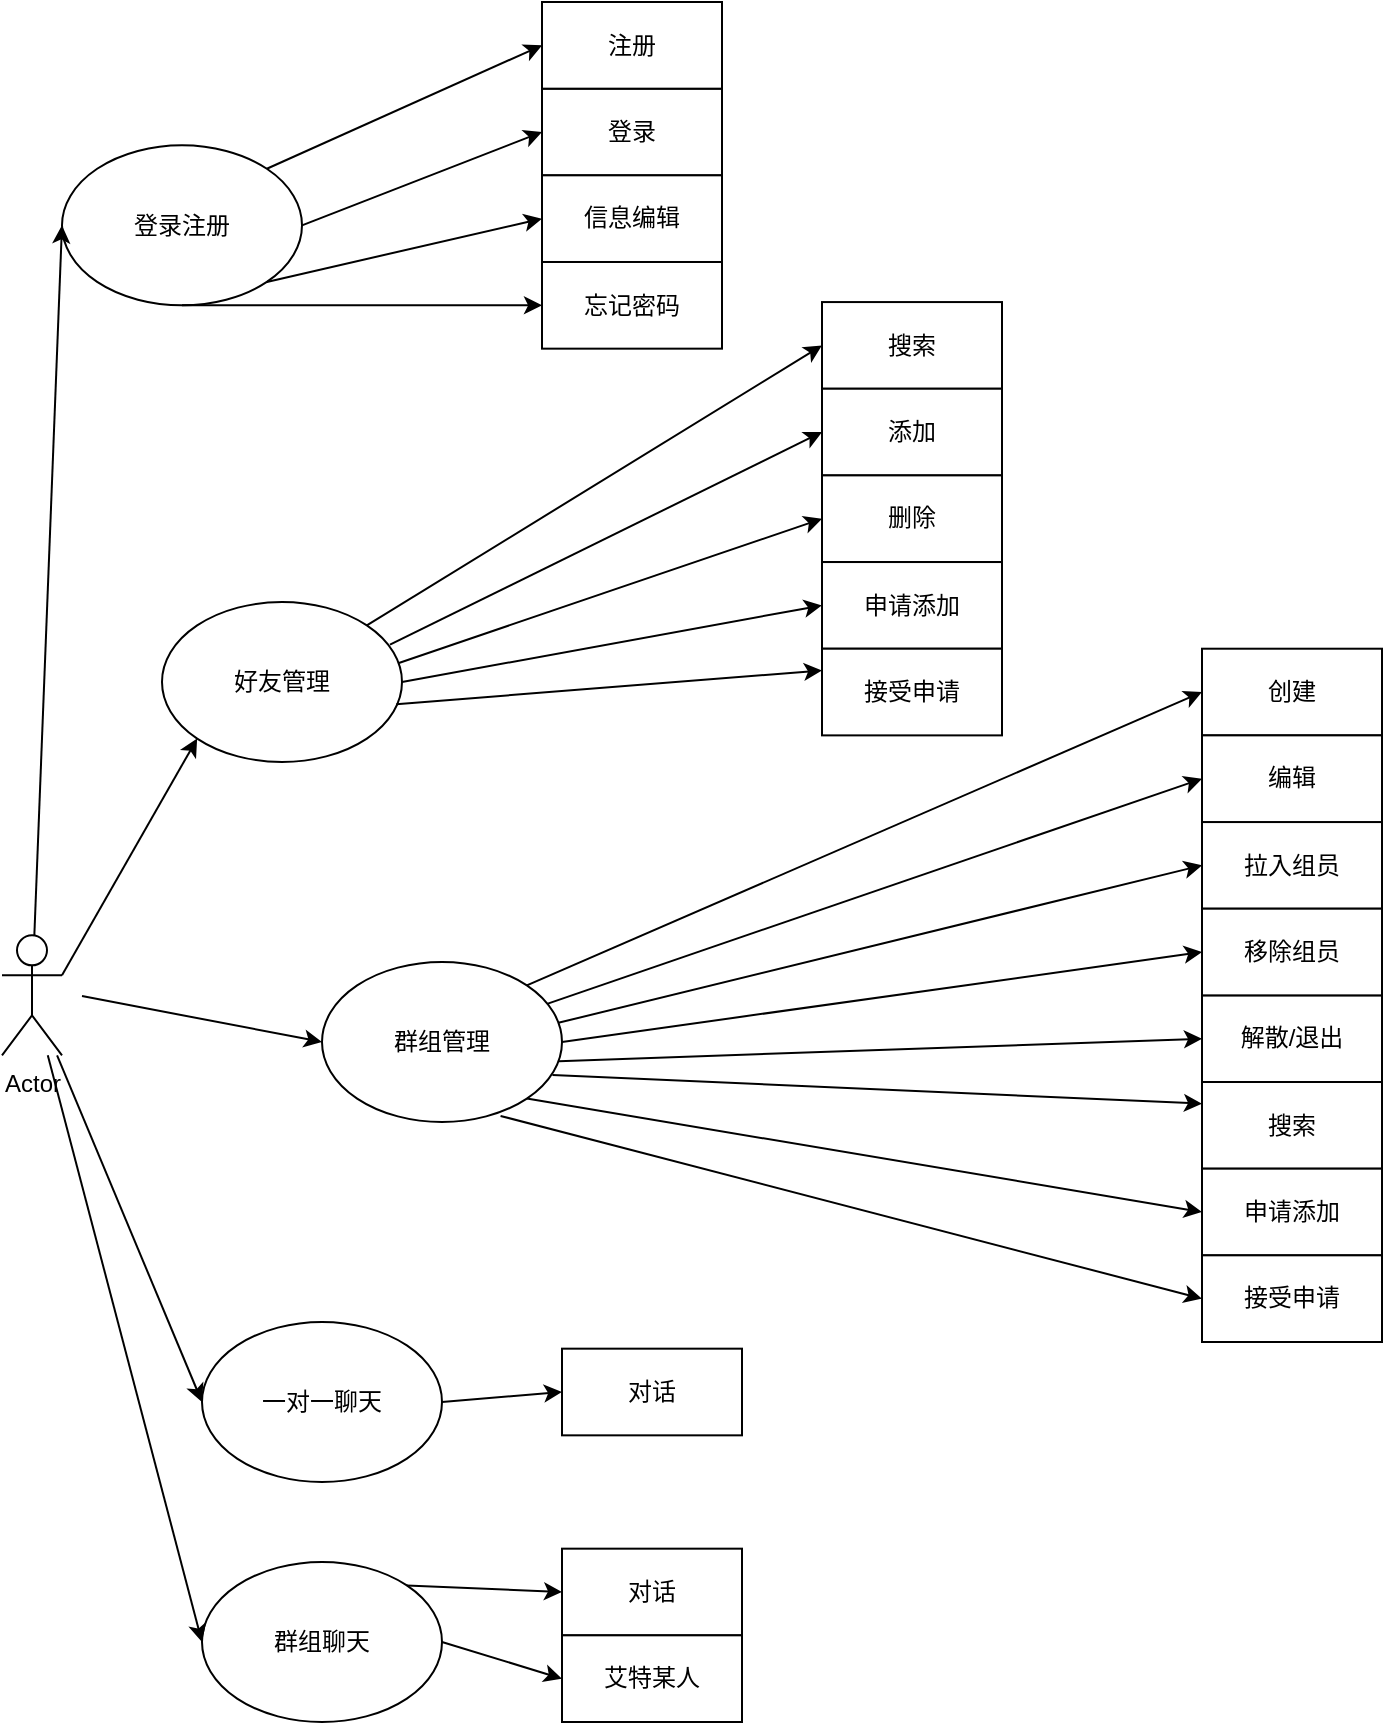 <mxfile version="14.1.8" type="device" pages="7"><diagram id="cXHYcesxJkYeftI9qOci" name="功能"><mxGraphModel dx="2254" dy="2065" grid="1" gridSize="10" guides="1" tooltips="1" connect="1" arrows="1" fold="1" page="1" pageScale="1" pageWidth="827" pageHeight="1169" math="0" shadow="0"><root><mxCell id="YXtPUVieqYA5nyRDNM-M-0"/><mxCell id="YXtPUVieqYA5nyRDNM-M-1" parent="YXtPUVieqYA5nyRDNM-M-0"/><mxCell id="nsUo9AN5IzlDrK-3dphC-0" value="登录注册" style="ellipse;whiteSpace=wrap;html=1;" parent="YXtPUVieqYA5nyRDNM-M-1" vertex="1"><mxGeometry x="110" y="21.67" width="120" height="80" as="geometry"/></mxCell><mxCell id="nsUo9AN5IzlDrK-3dphC-1" value="Actor" style="shape=umlActor;verticalLabelPosition=bottom;verticalAlign=top;html=1;outlineConnect=0;" parent="YXtPUVieqYA5nyRDNM-M-1" vertex="1"><mxGeometry x="80" y="416.67" width="30" height="60" as="geometry"/></mxCell><mxCell id="nsUo9AN5IzlDrK-3dphC-2" value="" style="endArrow=classic;html=1;entryX=0;entryY=0.5;entryDx=0;entryDy=0;" parent="YXtPUVieqYA5nyRDNM-M-1" source="nsUo9AN5IzlDrK-3dphC-1" target="nsUo9AN5IzlDrK-3dphC-0" edge="1"><mxGeometry width="50" height="50" relative="1" as="geometry"><mxPoint x="220" y="440" as="sourcePoint"/><mxPoint x="270" y="390" as="targetPoint"/></mxGeometry></mxCell><mxCell id="nsUo9AN5IzlDrK-3dphC-3" value="一对一聊天" style="ellipse;whiteSpace=wrap;html=1;" parent="YXtPUVieqYA5nyRDNM-M-1" vertex="1"><mxGeometry x="180" y="610" width="120" height="80" as="geometry"/></mxCell><mxCell id="nsUo9AN5IzlDrK-3dphC-4" value="" style="endArrow=classic;html=1;entryX=0;entryY=0.5;entryDx=0;entryDy=0;" parent="YXtPUVieqYA5nyRDNM-M-1" source="nsUo9AN5IzlDrK-3dphC-1" target="nsUo9AN5IzlDrK-3dphC-3" edge="1"><mxGeometry width="50" height="50" relative="1" as="geometry"><mxPoint x="110" y="390" as="sourcePoint"/><mxPoint x="240" y="520" as="targetPoint"/></mxGeometry></mxCell><mxCell id="fnbFDgiC_Bt4mxezhmvU-0" value="群组聊天" style="ellipse;whiteSpace=wrap;html=1;" parent="YXtPUVieqYA5nyRDNM-M-1" vertex="1"><mxGeometry x="180" y="730" width="120" height="80" as="geometry"/></mxCell><mxCell id="fnbFDgiC_Bt4mxezhmvU-1" value="" style="endArrow=classic;html=1;entryX=0;entryY=0.5;entryDx=0;entryDy=0;" parent="YXtPUVieqYA5nyRDNM-M-1" source="nsUo9AN5IzlDrK-3dphC-1" target="fnbFDgiC_Bt4mxezhmvU-0" edge="1"><mxGeometry width="50" height="50" relative="1" as="geometry"><mxPoint x="160" y="550" as="sourcePoint"/><mxPoint x="210" y="500" as="targetPoint"/></mxGeometry></mxCell><mxCell id="fnbFDgiC_Bt4mxezhmvU-4" value="登录" style="rounded=0;whiteSpace=wrap;html=1;" parent="YXtPUVieqYA5nyRDNM-M-1" vertex="1"><mxGeometry x="350" y="-6.667" width="90" height="43.333" as="geometry"/></mxCell><mxCell id="fnbFDgiC_Bt4mxezhmvU-2" value="注册" style="rounded=0;whiteSpace=wrap;html=1;" parent="YXtPUVieqYA5nyRDNM-M-1" vertex="1"><mxGeometry x="350" y="-50" width="90" height="43.333" as="geometry"/></mxCell><mxCell id="fnbFDgiC_Bt4mxezhmvU-6" value="信息编辑" style="rounded=0;whiteSpace=wrap;html=1;" parent="YXtPUVieqYA5nyRDNM-M-1" vertex="1"><mxGeometry x="350" y="36.667" width="90" height="43.333" as="geometry"/></mxCell><mxCell id="fnbFDgiC_Bt4mxezhmvU-9" value="搜索" style="rounded=0;whiteSpace=wrap;html=1;" parent="YXtPUVieqYA5nyRDNM-M-1" vertex="1"><mxGeometry x="490" y="100.037" width="90" height="43.333" as="geometry"/></mxCell><mxCell id="fnbFDgiC_Bt4mxezhmvU-10" value="添加" style="rounded=0;whiteSpace=wrap;html=1;" parent="YXtPUVieqYA5nyRDNM-M-1" vertex="1"><mxGeometry x="490" y="143.367" width="90" height="43.333" as="geometry"/></mxCell><mxCell id="fnbFDgiC_Bt4mxezhmvU-11" value="删除" style="rounded=0;whiteSpace=wrap;html=1;" parent="YXtPUVieqYA5nyRDNM-M-1" vertex="1"><mxGeometry x="490" y="186.697" width="90" height="43.333" as="geometry"/></mxCell><mxCell id="fnbFDgiC_Bt4mxezhmvU-12" value="好友管理" style="ellipse;whiteSpace=wrap;html=1;" parent="YXtPUVieqYA5nyRDNM-M-1" vertex="1"><mxGeometry x="160" y="250" width="120" height="80" as="geometry"/></mxCell><mxCell id="fnbFDgiC_Bt4mxezhmvU-15" value="群组管理" style="ellipse;whiteSpace=wrap;html=1;" parent="YXtPUVieqYA5nyRDNM-M-1" vertex="1"><mxGeometry x="240" y="430" width="120" height="80" as="geometry"/></mxCell><mxCell id="fnbFDgiC_Bt4mxezhmvU-20" value="创建" style="rounded=0;whiteSpace=wrap;html=1;" parent="YXtPUVieqYA5nyRDNM-M-1" vertex="1"><mxGeometry x="680" y="273.357" width="90" height="43.333" as="geometry"/></mxCell><mxCell id="fnbFDgiC_Bt4mxezhmvU-21" value="拉入组员" style="rounded=0;whiteSpace=wrap;html=1;" parent="YXtPUVieqYA5nyRDNM-M-1" vertex="1"><mxGeometry x="680" y="360.017" width="90" height="43.333" as="geometry"/></mxCell><mxCell id="fnbFDgiC_Bt4mxezhmvU-22" value="解散/退出" style="rounded=0;whiteSpace=wrap;html=1;" parent="YXtPUVieqYA5nyRDNM-M-1" vertex="1"><mxGeometry x="680" y="446.677" width="90" height="43.333" as="geometry"/></mxCell><mxCell id="fnbFDgiC_Bt4mxezhmvU-30" value="移除组员" style="rounded=0;whiteSpace=wrap;html=1;" parent="YXtPUVieqYA5nyRDNM-M-1" vertex="1"><mxGeometry x="680" y="403.347" width="90" height="43.333" as="geometry"/></mxCell><mxCell id="fnbFDgiC_Bt4mxezhmvU-31" value="" style="endArrow=classic;html=1;exitX=1;exitY=0;exitDx=0;exitDy=0;entryX=0;entryY=0.5;entryDx=0;entryDy=0;" parent="YXtPUVieqYA5nyRDNM-M-1" source="fnbFDgiC_Bt4mxezhmvU-15" target="fnbFDgiC_Bt4mxezhmvU-20" edge="1"><mxGeometry width="50" height="50" relative="1" as="geometry"><mxPoint x="370" y="460" as="sourcePoint"/><mxPoint x="420" y="410" as="targetPoint"/></mxGeometry></mxCell><mxCell id="fnbFDgiC_Bt4mxezhmvU-32" value="" style="endArrow=classic;html=1;exitX=0.941;exitY=0.26;exitDx=0;exitDy=0;entryX=0;entryY=0.5;entryDx=0;entryDy=0;exitPerimeter=0;" parent="YXtPUVieqYA5nyRDNM-M-1" source="fnbFDgiC_Bt4mxezhmvU-15" target="fnbFDgiC_Bt4mxezhmvU-35" edge="1"><mxGeometry width="50" height="50" relative="1" as="geometry"><mxPoint x="352.426" y="451.716" as="sourcePoint"/><mxPoint x="490" y="401.663" as="targetPoint"/></mxGeometry></mxCell><mxCell id="fnbFDgiC_Bt4mxezhmvU-33" value="" style="endArrow=classic;html=1;exitX=1;exitY=0.5;exitDx=0;exitDy=0;entryX=0;entryY=0.5;entryDx=0;entryDy=0;" parent="YXtPUVieqYA5nyRDNM-M-1" source="fnbFDgiC_Bt4mxezhmvU-15" target="fnbFDgiC_Bt4mxezhmvU-30" edge="1"><mxGeometry width="50" height="50" relative="1" as="geometry"><mxPoint x="363.28" y="460" as="sourcePoint"/><mxPoint x="490" y="444.993" as="targetPoint"/></mxGeometry></mxCell><mxCell id="fnbFDgiC_Bt4mxezhmvU-34" value="" style="endArrow=classic;html=1;exitX=0.987;exitY=0.62;exitDx=0;exitDy=0;entryX=0;entryY=0.5;entryDx=0;entryDy=0;exitPerimeter=0;" parent="YXtPUVieqYA5nyRDNM-M-1" source="fnbFDgiC_Bt4mxezhmvU-15" target="fnbFDgiC_Bt4mxezhmvU-22" edge="1"><mxGeometry width="50" height="50" relative="1" as="geometry"><mxPoint x="370" y="480" as="sourcePoint"/><mxPoint x="490" y="488.323" as="targetPoint"/></mxGeometry></mxCell><mxCell id="fnbFDgiC_Bt4mxezhmvU-35" value="编辑" style="rounded=0;whiteSpace=wrap;html=1;" parent="YXtPUVieqYA5nyRDNM-M-1" vertex="1"><mxGeometry x="680" y="316.687" width="90" height="43.333" as="geometry"/></mxCell><mxCell id="fnbFDgiC_Bt4mxezhmvU-36" value="" style="endArrow=classic;html=1;entryX=0;entryY=0.5;entryDx=0;entryDy=0;exitX=0.985;exitY=0.38;exitDx=0;exitDy=0;exitPerimeter=0;" parent="YXtPUVieqYA5nyRDNM-M-1" source="fnbFDgiC_Bt4mxezhmvU-15" target="fnbFDgiC_Bt4mxezhmvU-21" edge="1"><mxGeometry width="50" height="50" relative="1" as="geometry"><mxPoint x="357" y="460" as="sourcePoint"/><mxPoint x="550" y="448.333" as="targetPoint"/></mxGeometry></mxCell><mxCell id="fnbFDgiC_Bt4mxezhmvU-37" value="" style="endArrow=classic;html=1;exitX=1;exitY=0;exitDx=0;exitDy=0;entryX=0;entryY=0.5;entryDx=0;entryDy=0;" parent="YXtPUVieqYA5nyRDNM-M-1" source="fnbFDgiC_Bt4mxezhmvU-12" target="fnbFDgiC_Bt4mxezhmvU-9" edge="1"><mxGeometry width="50" height="50" relative="1" as="geometry"><mxPoint x="262.426" y="273.326" as="sourcePoint"/><mxPoint x="460" y="226.613" as="targetPoint"/></mxGeometry></mxCell><mxCell id="fnbFDgiC_Bt4mxezhmvU-38" value="" style="endArrow=classic;html=1;exitX=0.95;exitY=0.267;exitDx=0;exitDy=0;entryX=0;entryY=0.5;entryDx=0;entryDy=0;exitPerimeter=0;" parent="YXtPUVieqYA5nyRDNM-M-1" source="fnbFDgiC_Bt4mxezhmvU-12" target="fnbFDgiC_Bt4mxezhmvU-10" edge="1"><mxGeometry width="50" height="50" relative="1" as="geometry"><mxPoint x="272.426" y="271.716" as="sourcePoint"/><mxPoint x="424" y="261.663" as="targetPoint"/></mxGeometry></mxCell><mxCell id="fnbFDgiC_Bt4mxezhmvU-39" value="" style="endArrow=classic;html=1;exitX=0.987;exitY=0.381;exitDx=0;exitDy=0;entryX=0;entryY=0.5;entryDx=0;entryDy=0;exitPerimeter=0;" parent="YXtPUVieqYA5nyRDNM-M-1" source="fnbFDgiC_Bt4mxezhmvU-12" target="fnbFDgiC_Bt4mxezhmvU-11" edge="1"><mxGeometry width="50" height="50" relative="1" as="geometry"><mxPoint x="290" y="300" as="sourcePoint"/><mxPoint x="424" y="304.993" as="targetPoint"/></mxGeometry></mxCell><mxCell id="fnbFDgiC_Bt4mxezhmvU-40" value="" style="endArrow=classic;html=1;exitX=1;exitY=0;exitDx=0;exitDy=0;entryX=0;entryY=0.5;entryDx=0;entryDy=0;" parent="YXtPUVieqYA5nyRDNM-M-1" source="nsUo9AN5IzlDrK-3dphC-0" target="fnbFDgiC_Bt4mxezhmvU-2" edge="1"><mxGeometry width="50" height="50" relative="1" as="geometry"><mxPoint x="262.426" y="103.336" as="sourcePoint"/><mxPoint x="360" y="83.283" as="targetPoint"/></mxGeometry></mxCell><mxCell id="fnbFDgiC_Bt4mxezhmvU-41" value="" style="endArrow=classic;html=1;exitX=1;exitY=0.5;exitDx=0;exitDy=0;entryX=0;entryY=0.5;entryDx=0;entryDy=0;" parent="YXtPUVieqYA5nyRDNM-M-1" source="nsUo9AN5IzlDrK-3dphC-0" target="fnbFDgiC_Bt4mxezhmvU-4" edge="1"><mxGeometry width="50" height="50" relative="1" as="geometry"><mxPoint x="262.426" y="111.716" as="sourcePoint"/><mxPoint x="470" y="91.667" as="targetPoint"/></mxGeometry></mxCell><mxCell id="fnbFDgiC_Bt4mxezhmvU-42" value="" style="endArrow=classic;html=1;exitX=1;exitY=1;exitDx=0;exitDy=0;entryX=0;entryY=0.5;entryDx=0;entryDy=0;" parent="YXtPUVieqYA5nyRDNM-M-1" source="nsUo9AN5IzlDrK-3dphC-0" target="fnbFDgiC_Bt4mxezhmvU-6" edge="1"><mxGeometry width="50" height="50" relative="1" as="geometry"><mxPoint x="280.0" y="140" as="sourcePoint"/><mxPoint x="470" y="135" as="targetPoint"/></mxGeometry></mxCell><mxCell id="fnbFDgiC_Bt4mxezhmvU-43" value="对话" style="rounded=0;whiteSpace=wrap;html=1;" parent="YXtPUVieqYA5nyRDNM-M-1" vertex="1"><mxGeometry x="360" y="623.337" width="90" height="43.333" as="geometry"/></mxCell><mxCell id="fnbFDgiC_Bt4mxezhmvU-45" value="" style="endArrow=classic;html=1;exitX=1;exitY=0.5;exitDx=0;exitDy=0;entryX=0;entryY=0.5;entryDx=0;entryDy=0;" parent="YXtPUVieqYA5nyRDNM-M-1" source="nsUo9AN5IzlDrK-3dphC-3" target="fnbFDgiC_Bt4mxezhmvU-43" edge="1"><mxGeometry width="50" height="50" relative="1" as="geometry"><mxPoint x="350" y="670" as="sourcePoint"/><mxPoint x="400" y="620" as="targetPoint"/></mxGeometry></mxCell><mxCell id="fnbFDgiC_Bt4mxezhmvU-46" value="对话" style="rounded=0;whiteSpace=wrap;html=1;" parent="YXtPUVieqYA5nyRDNM-M-1" vertex="1"><mxGeometry x="360" y="723.337" width="90" height="43.333" as="geometry"/></mxCell><mxCell id="fnbFDgiC_Bt4mxezhmvU-47" value="艾特某人" style="rounded=0;whiteSpace=wrap;html=1;" parent="YXtPUVieqYA5nyRDNM-M-1" vertex="1"><mxGeometry x="360" y="766.667" width="90" height="43.333" as="geometry"/></mxCell><mxCell id="fnbFDgiC_Bt4mxezhmvU-49" value="" style="endArrow=classic;html=1;exitX=1;exitY=0;exitDx=0;exitDy=0;entryX=0;entryY=0.5;entryDx=0;entryDy=0;" parent="YXtPUVieqYA5nyRDNM-M-1" source="fnbFDgiC_Bt4mxezhmvU-0" target="fnbFDgiC_Bt4mxezhmvU-46" edge="1"><mxGeometry width="50" height="50" relative="1" as="geometry"><mxPoint x="330" y="810" as="sourcePoint"/><mxPoint x="380" y="760" as="targetPoint"/></mxGeometry></mxCell><mxCell id="fnbFDgiC_Bt4mxezhmvU-51" value="" style="endArrow=classic;html=1;exitX=1;exitY=0.5;exitDx=0;exitDy=0;entryX=0;entryY=0.5;entryDx=0;entryDy=0;" parent="YXtPUVieqYA5nyRDNM-M-1" source="fnbFDgiC_Bt4mxezhmvU-0" target="fnbFDgiC_Bt4mxezhmvU-47" edge="1"><mxGeometry width="50" height="50" relative="1" as="geometry"><mxPoint x="330" y="840" as="sourcePoint"/><mxPoint x="380" y="790" as="targetPoint"/></mxGeometry></mxCell><mxCell id="fnbFDgiC_Bt4mxezhmvU-52" value="" style="endArrow=classic;html=1;entryX=0;entryY=1;entryDx=0;entryDy=0;exitX=1;exitY=0.333;exitDx=0;exitDy=0;exitPerimeter=0;" parent="YXtPUVieqYA5nyRDNM-M-1" source="nsUo9AN5IzlDrK-3dphC-1" target="fnbFDgiC_Bt4mxezhmvU-12" edge="1"><mxGeometry width="50" height="50" relative="1" as="geometry"><mxPoint x="150" y="430" as="sourcePoint"/><mxPoint x="200" y="380" as="targetPoint"/></mxGeometry></mxCell><mxCell id="fnbFDgiC_Bt4mxezhmvU-53" value="" style="endArrow=classic;html=1;entryX=0;entryY=0.5;entryDx=0;entryDy=0;" parent="YXtPUVieqYA5nyRDNM-M-1" target="fnbFDgiC_Bt4mxezhmvU-15" edge="1"><mxGeometry width="50" height="50" relative="1" as="geometry"><mxPoint x="120" y="447" as="sourcePoint"/><mxPoint x="187.574" y="328.284" as="targetPoint"/></mxGeometry></mxCell><mxCell id="-i0bTG01mqnvtHPlUPAW-0" value="忘记密码" style="rounded=0;whiteSpace=wrap;html=1;" parent="YXtPUVieqYA5nyRDNM-M-1" vertex="1"><mxGeometry x="350" y="79.997" width="90" height="43.333" as="geometry"/></mxCell><mxCell id="-i0bTG01mqnvtHPlUPAW-2" value="" style="endArrow=classic;html=1;exitX=0.5;exitY=1;exitDx=0;exitDy=0;entryX=0;entryY=0.5;entryDx=0;entryDy=0;" parent="YXtPUVieqYA5nyRDNM-M-1" source="nsUo9AN5IzlDrK-3dphC-0" target="-i0bTG01mqnvtHPlUPAW-0" edge="1"><mxGeometry width="50" height="50" relative="1" as="geometry"><mxPoint x="262.426" y="168.284" as="sourcePoint"/><mxPoint x="340.0" y="148.333" as="targetPoint"/></mxGeometry></mxCell><mxCell id="9gILsY85SvpW_gU3pNNZ-0" value="搜索" style="rounded=0;whiteSpace=wrap;html=1;" parent="YXtPUVieqYA5nyRDNM-M-1" vertex="1"><mxGeometry x="680" y="490.007" width="90" height="43.333" as="geometry"/></mxCell><mxCell id="9gILsY85SvpW_gU3pNNZ-3" value="" style="endArrow=classic;html=1;entryX=0;entryY=0.25;entryDx=0;entryDy=0;exitX=0.96;exitY=0.706;exitDx=0;exitDy=0;exitPerimeter=0;" parent="YXtPUVieqYA5nyRDNM-M-1" source="fnbFDgiC_Bt4mxezhmvU-15" target="9gILsY85SvpW_gU3pNNZ-0" edge="1"><mxGeometry width="50" height="50" relative="1" as="geometry"><mxPoint x="353" y="491" as="sourcePoint"/><mxPoint x="450" y="520" as="targetPoint"/></mxGeometry></mxCell><mxCell id="9gILsY85SvpW_gU3pNNZ-4" value="申请添加" style="rounded=0;whiteSpace=wrap;html=1;" parent="YXtPUVieqYA5nyRDNM-M-1" vertex="1"><mxGeometry x="680" y="533.337" width="90" height="43.333" as="geometry"/></mxCell><mxCell id="9gILsY85SvpW_gU3pNNZ-5" value="接受申请" style="rounded=0;whiteSpace=wrap;html=1;" parent="YXtPUVieqYA5nyRDNM-M-1" vertex="1"><mxGeometry x="680" y="576.667" width="90" height="43.333" as="geometry"/></mxCell><mxCell id="9gILsY85SvpW_gU3pNNZ-6" value="" style="endArrow=classic;html=1;entryX=0;entryY=0.5;entryDx=0;entryDy=0;exitX=1;exitY=1;exitDx=0;exitDy=0;" parent="YXtPUVieqYA5nyRDNM-M-1" source="fnbFDgiC_Bt4mxezhmvU-15" target="9gILsY85SvpW_gU3pNNZ-4" edge="1"><mxGeometry width="50" height="50" relative="1" as="geometry"><mxPoint x="365.2" y="496.48" as="sourcePoint"/><mxPoint x="690" y="510.84" as="targetPoint"/></mxGeometry></mxCell><mxCell id="9gILsY85SvpW_gU3pNNZ-7" value="" style="endArrow=classic;html=1;entryX=0;entryY=0.5;entryDx=0;entryDy=0;exitX=0.744;exitY=0.962;exitDx=0;exitDy=0;exitPerimeter=0;" parent="YXtPUVieqYA5nyRDNM-M-1" source="fnbFDgiC_Bt4mxezhmvU-15" target="9gILsY85SvpW_gU3pNNZ-5" edge="1"><mxGeometry width="50" height="50" relative="1" as="geometry"><mxPoint x="352.426" y="508.284" as="sourcePoint"/><mxPoint x="690" y="565.003" as="targetPoint"/></mxGeometry></mxCell><mxCell id="9gILsY85SvpW_gU3pNNZ-8" value="申请添加" style="rounded=0;whiteSpace=wrap;html=1;" parent="YXtPUVieqYA5nyRDNM-M-1" vertex="1"><mxGeometry x="490" y="230.027" width="90" height="43.333" as="geometry"/></mxCell><mxCell id="9gILsY85SvpW_gU3pNNZ-9" value="接受申请" style="rounded=0;whiteSpace=wrap;html=1;" parent="YXtPUVieqYA5nyRDNM-M-1" vertex="1"><mxGeometry x="490" y="273.357" width="90" height="43.333" as="geometry"/></mxCell><mxCell id="9gILsY85SvpW_gU3pNNZ-10" value="" style="endArrow=classic;html=1;exitX=1;exitY=0.5;exitDx=0;exitDy=0;entryX=0;entryY=0.5;entryDx=0;entryDy=0;" parent="YXtPUVieqYA5nyRDNM-M-1" source="fnbFDgiC_Bt4mxezhmvU-12" target="9gILsY85SvpW_gU3pNNZ-8" edge="1"><mxGeometry width="50" height="50" relative="1" as="geometry"><mxPoint x="288.44" y="290.48" as="sourcePoint"/><mxPoint x="480" y="238.333" as="targetPoint"/></mxGeometry></mxCell><mxCell id="9gILsY85SvpW_gU3pNNZ-11" value="" style="endArrow=classic;html=1;exitX=0.976;exitY=0.639;exitDx=0;exitDy=0;entryX=0;entryY=0.25;entryDx=0;entryDy=0;exitPerimeter=0;" parent="YXtPUVieqYA5nyRDNM-M-1" source="fnbFDgiC_Bt4mxezhmvU-12" target="9gILsY85SvpW_gU3pNNZ-9" edge="1"><mxGeometry width="50" height="50" relative="1" as="geometry"><mxPoint x="290" y="300" as="sourcePoint"/><mxPoint x="480" y="281.663" as="targetPoint"/></mxGeometry></mxCell></root></mxGraphModel></diagram><diagram id="hZmsuEl6M5Okp44YEOwd" name="页面跳转流程"><mxGraphModel dx="1454" dy="578" grid="1" gridSize="10" guides="1" tooltips="1" connect="1" arrows="1" fold="1" page="1" pageScale="1" pageWidth="827" pageHeight="1169" math="0" shadow="0"><root><mxCell id="ntyrHVYn1YSmab0UUuz4-0"/><mxCell id="ntyrHVYn1YSmab0UUuz4-1" parent="ntyrHVYn1YSmab0UUuz4-0"/><mxCell id="ybyED4OU5WRhBtru9qdC-2" value="" style="edgeStyle=orthogonalEdgeStyle;rounded=0;orthogonalLoop=1;jettySize=auto;html=1;" edge="1" parent="ntyrHVYn1YSmab0UUuz4-1" source="ybyED4OU5WRhBtru9qdC-0" target="ybyED4OU5WRhBtru9qdC-1"><mxGeometry relative="1" as="geometry"/></mxCell><mxCell id="ybyED4OU5WRhBtru9qdC-4" value="" style="edgeStyle=orthogonalEdgeStyle;rounded=0;orthogonalLoop=1;jettySize=auto;html=1;" edge="1" parent="ntyrHVYn1YSmab0UUuz4-1" source="ybyED4OU5WRhBtru9qdC-0" target="ybyED4OU5WRhBtru9qdC-3"><mxGeometry relative="1" as="geometry"/></mxCell><mxCell id="ybyED4OU5WRhBtru9qdC-0" value="登录" style="text;html=1;strokeColor=#6c8ebf;fillColor=#dae8fc;align=center;verticalAlign=middle;whiteSpace=wrap;rounded=0;" vertex="1" parent="ntyrHVYn1YSmab0UUuz4-1"><mxGeometry x="250" y="220" width="40" height="20" as="geometry"/></mxCell><mxCell id="ybyED4OU5WRhBtru9qdC-10" style="edgeStyle=orthogonalEdgeStyle;rounded=0;orthogonalLoop=1;jettySize=auto;html=1;exitX=0.5;exitY=0;exitDx=0;exitDy=0;entryX=0.5;entryY=0;entryDx=0;entryDy=0;" edge="1" parent="ntyrHVYn1YSmab0UUuz4-1" source="ybyED4OU5WRhBtru9qdC-1" target="ybyED4OU5WRhBtru9qdC-0"><mxGeometry relative="1" as="geometry"/></mxCell><mxCell id="ybyED4OU5WRhBtru9qdC-11" value="退出登录" style="edgeLabel;html=1;align=center;verticalAlign=middle;resizable=0;points=[];" vertex="1" connectable="0" parent="ybyED4OU5WRhBtru9qdC-10"><mxGeometry x="-0.242" y="-1" relative="1" as="geometry"><mxPoint as="offset"/></mxGeometry></mxCell><mxCell id="0yM90b4zT3QDhi4WMsPi-1" value="" style="edgeStyle=orthogonalEdgeStyle;rounded=0;orthogonalLoop=1;jettySize=auto;html=1;" edge="1" parent="ntyrHVYn1YSmab0UUuz4-1" source="ybyED4OU5WRhBtru9qdC-1" target="0yM90b4zT3QDhi4WMsPi-0"><mxGeometry relative="1" as="geometry"><Array as="points"><mxPoint x="390" y="320"/><mxPoint x="330" y="320"/><mxPoint x="330" y="465"/></Array></mxGeometry></mxCell><mxCell id="ybyED4OU5WRhBtru9qdC-1" value="主页" style="text;html=1;strokeColor=#6c8ebf;fillColor=#dae8fc;align=center;verticalAlign=middle;whiteSpace=wrap;rounded=0;" vertex="1" parent="ntyrHVYn1YSmab0UUuz4-1"><mxGeometry x="370" y="220" width="40" height="20" as="geometry"/></mxCell><mxCell id="ybyED4OU5WRhBtru9qdC-5" style="edgeStyle=orthogonalEdgeStyle;rounded=0;orthogonalLoop=1;jettySize=auto;html=1;exitX=0;exitY=0.5;exitDx=0;exitDy=0;entryX=0.25;entryY=1;entryDx=0;entryDy=0;" edge="1" parent="ntyrHVYn1YSmab0UUuz4-1" source="ybyED4OU5WRhBtru9qdC-3" target="ybyED4OU5WRhBtru9qdC-0"><mxGeometry relative="1" as="geometry"/></mxCell><mxCell id="ybyED4OU5WRhBtru9qdC-3" value="注册" style="text;html=1;strokeColor=#6c8ebf;fillColor=#dae8fc;align=center;verticalAlign=middle;whiteSpace=wrap;rounded=0;" vertex="1" parent="ntyrHVYn1YSmab0UUuz4-1"><mxGeometry x="250" y="320" width="40" height="20" as="geometry"/></mxCell><mxCell id="ybyED4OU5WRhBtru9qdC-8" value="登录" style="text;html=1;align=center;verticalAlign=middle;resizable=0;points=[];autosize=1;" vertex="1" parent="ntyrHVYn1YSmab0UUuz4-1"><mxGeometry x="300" y="220" width="40" height="20" as="geometry"/></mxCell><mxCell id="0yM90b4zT3QDhi4WMsPi-4" style="edgeStyle=orthogonalEdgeStyle;rounded=0;orthogonalLoop=1;jettySize=auto;html=1;exitX=0.25;exitY=1;exitDx=0;exitDy=0;entryX=0.75;entryY=0;entryDx=0;entryDy=0;" edge="1" parent="ntyrHVYn1YSmab0UUuz4-1" source="ybyED4OU5WRhBtru9qdC-12" target="ybyED4OU5WRhBtru9qdC-1"><mxGeometry relative="1" as="geometry"/></mxCell><mxCell id="ybyED4OU5WRhBtru9qdC-12" value="个人信息编辑" style="text;html=1;strokeColor=#6c8ebf;fillColor=#dae8fc;align=center;verticalAlign=middle;whiteSpace=wrap;rounded=0;" vertex="1" parent="ntyrHVYn1YSmab0UUuz4-1"><mxGeometry x="480" y="160" width="80" height="20" as="geometry"/></mxCell><mxCell id="d3SwhwOEK_ukkILlutFD-2" value="" style="endArrow=classic;html=1;exitX=1;exitY=0.5;exitDx=0;exitDy=0;entryX=0.5;entryY=0;entryDx=0;entryDy=0;" edge="1" parent="ntyrHVYn1YSmab0UUuz4-1" source="ybyED4OU5WRhBtru9qdC-1" target="d3SwhwOEK_ukkILlutFD-4"><mxGeometry width="50" height="50" relative="1" as="geometry"><mxPoint x="430" y="320" as="sourcePoint"/><mxPoint x="520" y="280" as="targetPoint"/><Array as="points"><mxPoint x="520" y="230"/></Array></mxGeometry></mxCell><mxCell id="d3SwhwOEK_ukkILlutFD-3" value="" style="endArrow=classic;html=1;exitX=1;exitY=0.5;exitDx=0;exitDy=0;entryX=0.5;entryY=1;entryDx=0;entryDy=0;" edge="1" parent="ntyrHVYn1YSmab0UUuz4-1" target="ybyED4OU5WRhBtru9qdC-12"><mxGeometry width="50" height="50" relative="1" as="geometry"><mxPoint x="410.0" y="230" as="sourcePoint"/><mxPoint x="520" y="190" as="targetPoint"/><Array as="points"><mxPoint x="520" y="230"/></Array></mxGeometry></mxCell><mxCell id="0yM90b4zT3QDhi4WMsPi-3" style="edgeStyle=orthogonalEdgeStyle;rounded=0;orthogonalLoop=1;jettySize=auto;html=1;exitX=0.25;exitY=0;exitDx=0;exitDy=0;entryX=0.75;entryY=1;entryDx=0;entryDy=0;" edge="1" parent="ntyrHVYn1YSmab0UUuz4-1" source="d3SwhwOEK_ukkILlutFD-4" target="ybyED4OU5WRhBtru9qdC-1"><mxGeometry relative="1" as="geometry"/></mxCell><mxCell id="d3SwhwOEK_ukkILlutFD-4" value="查看通知" style="text;html=1;strokeColor=#6c8ebf;fillColor=#dae8fc;align=center;verticalAlign=middle;whiteSpace=wrap;rounded=0;" vertex="1" parent="ntyrHVYn1YSmab0UUuz4-1"><mxGeometry x="480" y="280" width="80" height="20" as="geometry"/></mxCell><mxCell id="d3SwhwOEK_ukkILlutFD-5" value="" style="endArrow=classic;html=1;exitX=1;exitY=0.5;exitDx=0;exitDy=0;entryX=0.5;entryY=0;entryDx=0;entryDy=0;" edge="1" parent="ntyrHVYn1YSmab0UUuz4-1" target="d3SwhwOEK_ukkILlutFD-7"><mxGeometry width="50" height="50" relative="1" as="geometry"><mxPoint x="560.0" y="290" as="sourcePoint"/><mxPoint x="670" y="340" as="targetPoint"/><Array as="points"><mxPoint x="670" y="290"/></Array></mxGeometry></mxCell><mxCell id="d3SwhwOEK_ukkILlutFD-6" value="" style="endArrow=classic;html=1;exitX=1;exitY=0.5;exitDx=0;exitDy=0;entryX=0.5;entryY=1;entryDx=0;entryDy=0;" edge="1" parent="ntyrHVYn1YSmab0UUuz4-1"><mxGeometry width="50" height="50" relative="1" as="geometry"><mxPoint x="560.0" y="290" as="sourcePoint"/><mxPoint x="670.0" y="240" as="targetPoint"/><Array as="points"><mxPoint x="670" y="290"/></Array></mxGeometry></mxCell><mxCell id="0yM90b4zT3QDhi4WMsPi-6" style="edgeStyle=orthogonalEdgeStyle;rounded=0;orthogonalLoop=1;jettySize=auto;html=1;exitX=0.25;exitY=0;exitDx=0;exitDy=0;entryX=1;entryY=0.75;entryDx=0;entryDy=0;" edge="1" parent="ntyrHVYn1YSmab0UUuz4-1" source="d3SwhwOEK_ukkILlutFD-7" target="d3SwhwOEK_ukkILlutFD-4"><mxGeometry relative="1" as="geometry"/></mxCell><mxCell id="d3SwhwOEK_ukkILlutFD-7" value="允许加入群组" style="text;html=1;strokeColor=#6c8ebf;fillColor=#dae8fc;align=center;verticalAlign=middle;whiteSpace=wrap;rounded=0;" vertex="1" parent="ntyrHVYn1YSmab0UUuz4-1"><mxGeometry x="630" y="340" width="80" height="20" as="geometry"/></mxCell><mxCell id="0yM90b4zT3QDhi4WMsPi-7" style="edgeStyle=orthogonalEdgeStyle;rounded=0;orthogonalLoop=1;jettySize=auto;html=1;exitX=0.25;exitY=1;exitDx=0;exitDy=0;entryX=1;entryY=0.25;entryDx=0;entryDy=0;" edge="1" parent="ntyrHVYn1YSmab0UUuz4-1" source="d3SwhwOEK_ukkILlutFD-8" target="d3SwhwOEK_ukkILlutFD-4"><mxGeometry relative="1" as="geometry"/></mxCell><mxCell id="d3SwhwOEK_ukkILlutFD-8" value="允许加为好友" style="text;html=1;strokeColor=#6c8ebf;fillColor=#dae8fc;align=center;verticalAlign=middle;whiteSpace=wrap;rounded=0;" vertex="1" parent="ntyrHVYn1YSmab0UUuz4-1"><mxGeometry x="630" y="220" width="80" height="20" as="geometry"/></mxCell><mxCell id="0yM90b4zT3QDhi4WMsPi-2" style="edgeStyle=orthogonalEdgeStyle;rounded=0;orthogonalLoop=1;jettySize=auto;html=1;exitX=0;exitY=0.5;exitDx=0;exitDy=0;entryX=0.25;entryY=1;entryDx=0;entryDy=0;" edge="1" parent="ntyrHVYn1YSmab0UUuz4-1" source="0yM90b4zT3QDhi4WMsPi-0" target="ybyED4OU5WRhBtru9qdC-1"><mxGeometry relative="1" as="geometry"><Array as="points"><mxPoint x="300" y="485"/><mxPoint x="300" y="310"/><mxPoint x="380" y="310"/></Array></mxGeometry></mxCell><mxCell id="0yM90b4zT3QDhi4WMsPi-0" value="一对一对话" style="text;html=1;strokeColor=#6c8ebf;fillColor=#dae8fc;align=center;verticalAlign=middle;whiteSpace=wrap;rounded=0;" vertex="1" parent="ntyrHVYn1YSmab0UUuz4-1"><mxGeometry x="310" y="470" width="40" height="30" as="geometry"/></mxCell><mxCell id="0yM90b4zT3QDhi4WMsPi-8" value="返回" style="text;html=1;align=center;verticalAlign=middle;resizable=0;points=[];autosize=1;" vertex="1" parent="ntyrHVYn1YSmab0UUuz4-1"><mxGeometry x="590" y="300" width="40" height="20" as="geometry"/></mxCell><mxCell id="0yM90b4zT3QDhi4WMsPi-9" value="返回" style="text;html=1;align=center;verticalAlign=middle;resizable=0;points=[];autosize=1;" vertex="1" parent="ntyrHVYn1YSmab0UUuz4-1"><mxGeometry x="590" y="260" width="40" height="20" as="geometry"/></mxCell><mxCell id="0yM90b4zT3QDhi4WMsPi-10" value="主页/返回" style="text;html=1;align=center;verticalAlign=middle;resizable=0;points=[];autosize=1;" vertex="1" parent="ntyrHVYn1YSmab0UUuz4-1"><mxGeometry x="410" y="240" width="70" height="20" as="geometry"/></mxCell><mxCell id="0yM90b4zT3QDhi4WMsPi-11" value="主页/返回" style="text;html=1;align=center;verticalAlign=middle;resizable=0;points=[];autosize=1;" vertex="1" parent="ntyrHVYn1YSmab0UUuz4-1"><mxGeometry x="399" y="180" width="70" height="20" as="geometry"/></mxCell><mxCell id="0yM90b4zT3QDhi4WMsPi-12" value="主页/返回" style="text;html=1;align=center;verticalAlign=middle;resizable=0;points=[];autosize=1;" vertex="1" parent="ntyrHVYn1YSmab0UUuz4-1"><mxGeometry x="310" y="280" width="70" height="20" as="geometry"/></mxCell><mxCell id="0yM90b4zT3QDhi4WMsPi-14" value="" style="edgeStyle=orthogonalEdgeStyle;rounded=0;orthogonalLoop=1;jettySize=auto;html=1;exitX=0.5;exitY=1;exitDx=0;exitDy=0;entryX=0.5;entryY=0;entryDx=0;entryDy=0;" edge="1" parent="ntyrHVYn1YSmab0UUuz4-1" source="ybyED4OU5WRhBtru9qdC-1" target="0yM90b4zT3QDhi4WMsPi-15"><mxGeometry relative="1" as="geometry"><mxPoint x="560.0" y="410" as="sourcePoint"/><mxPoint x="430" y="470" as="targetPoint"/><Array as="points"><mxPoint x="390" y="320"/><mxPoint x="430" y="320"/></Array></mxGeometry></mxCell><mxCell id="0yM90b4zT3QDhi4WMsPi-18" value="" style="edgeStyle=orthogonalEdgeStyle;rounded=0;orthogonalLoop=1;jettySize=auto;html=1;" edge="1" parent="ntyrHVYn1YSmab0UUuz4-1" source="0yM90b4zT3QDhi4WMsPi-15" target="0yM90b4zT3QDhi4WMsPi-17"><mxGeometry relative="1" as="geometry"/></mxCell><mxCell id="0yM90b4zT3QDhi4WMsPi-20" style="edgeStyle=orthogonalEdgeStyle;rounded=0;orthogonalLoop=1;jettySize=auto;html=1;exitX=1;exitY=0;exitDx=0;exitDy=0;" edge="1" parent="ntyrHVYn1YSmab0UUuz4-1" source="0yM90b4zT3QDhi4WMsPi-15" target="0yM90b4zT3QDhi4WMsPi-10"><mxGeometry relative="1" as="geometry"><Array as="points"><mxPoint x="445" y="390"/></Array></mxGeometry></mxCell><mxCell id="0yM90b4zT3QDhi4WMsPi-15" value="搜索" style="text;html=1;strokeColor=#6c8ebf;fillColor=#dae8fc;align=center;verticalAlign=middle;whiteSpace=wrap;rounded=0;" vertex="1" parent="ntyrHVYn1YSmab0UUuz4-1"><mxGeometry x="410" y="390" width="40" height="30" as="geometry"/></mxCell><mxCell id="0yM90b4zT3QDhi4WMsPi-19" style="edgeStyle=orthogonalEdgeStyle;rounded=0;orthogonalLoop=1;jettySize=auto;html=1;exitX=0.5;exitY=1;exitDx=0;exitDy=0;entryX=1;entryY=0.5;entryDx=0;entryDy=0;" edge="1" parent="ntyrHVYn1YSmab0UUuz4-1" source="0yM90b4zT3QDhi4WMsPi-17" target="0yM90b4zT3QDhi4WMsPi-15"><mxGeometry relative="1" as="geometry"><Array as="points"><mxPoint x="430" y="500"/><mxPoint x="470" y="500"/><mxPoint x="470" y="405"/></Array></mxGeometry></mxCell><mxCell id="0yM90b4zT3QDhi4WMsPi-17" value="添加" style="text;html=1;strokeColor=#6c8ebf;fillColor=#dae8fc;align=center;verticalAlign=middle;whiteSpace=wrap;rounded=0;" vertex="1" parent="ntyrHVYn1YSmab0UUuz4-1"><mxGeometry x="410" y="450" width="40" height="30" as="geometry"/></mxCell></root></mxGraphModel></diagram><diagram id="s_FjuP1N6DMLLAWeHPXq" name="登录注册"><mxGraphModel dx="1427" dy="896" grid="1" gridSize="10" guides="1" tooltips="1" connect="1" arrows="1" fold="1" page="1" pageScale="1" pageWidth="827" pageHeight="1169" math="0" shadow="0"><root><mxCell id="8SP_lS83ESvwhlXK6x7s-0"/><mxCell id="8SP_lS83ESvwhlXK6x7s-1" parent="8SP_lS83ESvwhlXK6x7s-0"/><mxCell id="dwyPXyWRK5ApS2t5e-NU-1" value="" style="rounded=1;whiteSpace=wrap;html=1;" parent="8SP_lS83ESvwhlXK6x7s-1" vertex="1"><mxGeometry x="960" y="70" width="110" height="250" as="geometry"/></mxCell><mxCell id="dwyPXyWRK5ApS2t5e-NU-11" value="" style="rounded=1;whiteSpace=wrap;html=1;" parent="8SP_lS83ESvwhlXK6x7s-1" vertex="1"><mxGeometry x="970" y="110" width="90" height="170" as="geometry"/></mxCell><mxCell id="dwyPXyWRK5ApS2t5e-NU-7" value="昵称" style="text;html=1;strokeColor=#d6b656;fillColor=#fff2cc;align=center;verticalAlign=middle;whiteSpace=wrap;rounded=0;labelBorderColor=none;" parent="8SP_lS83ESvwhlXK6x7s-1" vertex="1"><mxGeometry x="970" y="152.5" width="90" height="20" as="geometry"/></mxCell><mxCell id="dwyPXyWRK5ApS2t5e-NU-8" value="手机号码" style="text;html=1;strokeColor=#d6b656;fillColor=#fff2cc;align=center;verticalAlign=middle;whiteSpace=wrap;rounded=0;labelBorderColor=none;" parent="8SP_lS83ESvwhlXK6x7s-1" vertex="1"><mxGeometry x="970" y="182.5" width="90" height="20" as="geometry"/></mxCell><mxCell id="dwyPXyWRK5ApS2t5e-NU-9" value="密码" style="text;html=1;strokeColor=#d6b656;fillColor=#fff2cc;align=center;verticalAlign=middle;whiteSpace=wrap;rounded=0;labelBorderColor=none;" parent="8SP_lS83ESvwhlXK6x7s-1" vertex="1"><mxGeometry x="970" y="212.5" width="90" height="20" as="geometry"/></mxCell><mxCell id="dwyPXyWRK5ApS2t5e-NU-10" value="注册" style="text;html=1;strokeColor=#d6b656;fillColor=#fff2cc;align=center;verticalAlign=middle;whiteSpace=wrap;rounded=0;labelBorderColor=none;" parent="8SP_lS83ESvwhlXK6x7s-1" vertex="1"><mxGeometry x="970" y="247.5" width="90" height="20" as="geometry"/></mxCell><mxCell id="dwyPXyWRK5ApS2t5e-NU-12" value="" style="rounded=1;whiteSpace=wrap;html=1;" parent="8SP_lS83ESvwhlXK6x7s-1" vertex="1"><mxGeometry x="1130" y="75" width="110" height="250" as="geometry"/></mxCell><mxCell id="dwyPXyWRK5ApS2t5e-NU-13" value="" style="rounded=1;whiteSpace=wrap;html=1;" parent="8SP_lS83ESvwhlXK6x7s-1" vertex="1"><mxGeometry x="1140" y="115" width="90" height="170" as="geometry"/></mxCell><mxCell id="dwyPXyWRK5ApS2t5e-NU-14" value="用户名" style="text;html=1;strokeColor=#d6b656;fillColor=#fff2cc;align=center;verticalAlign=middle;whiteSpace=wrap;rounded=0;labelBorderColor=none;" parent="8SP_lS83ESvwhlXK6x7s-1" vertex="1"><mxGeometry x="1140" y="145" width="90" height="20" as="geometry"/></mxCell><mxCell id="dwyPXyWRK5ApS2t5e-NU-16" value="密码" style="text;html=1;strokeColor=#d6b656;fillColor=#fff2cc;align=center;verticalAlign=middle;whiteSpace=wrap;rounded=0;labelBorderColor=none;" parent="8SP_lS83ESvwhlXK6x7s-1" vertex="1"><mxGeometry x="1140" y="180" width="90" height="20" as="geometry"/></mxCell><mxCell id="dwyPXyWRK5ApS2t5e-NU-17" value="登录" style="text;html=1;strokeColor=#d6b656;fillColor=#fff2cc;align=center;verticalAlign=middle;whiteSpace=wrap;rounded=0;labelBorderColor=none;" parent="8SP_lS83ESvwhlXK6x7s-1" vertex="1"><mxGeometry x="1140" y="215" width="90" height="20" as="geometry"/></mxCell><mxCell id="dwyPXyWRK5ApS2t5e-NU-18" value="注册" style="text;html=1;strokeColor=#d6b656;fillColor=#fff2cc;align=center;verticalAlign=middle;whiteSpace=wrap;rounded=0;labelBorderColor=none;" parent="8SP_lS83ESvwhlXK6x7s-1" vertex="1"><mxGeometry x="1190" y="240" width="40" height="20" as="geometry"/></mxCell><mxCell id="KgdRR5nt8blL6yPDv7dB-0" value="" style="rounded=1;whiteSpace=wrap;html=1;" parent="8SP_lS83ESvwhlXK6x7s-1" vertex="1"><mxGeometry x="1490" y="75" width="110" height="250" as="geometry"/></mxCell><mxCell id="KgdRR5nt8blL6yPDv7dB-1" value="" style="rounded=1;whiteSpace=wrap;html=1;" parent="8SP_lS83ESvwhlXK6x7s-1" vertex="1"><mxGeometry x="1500" y="145" width="90" height="170" as="geometry"/></mxCell><mxCell id="KgdRR5nt8blL6yPDv7dB-2" value="小明" style="text;html=1;strokeColor=#6c8ebf;fillColor=#dae8fc;align=center;verticalAlign=middle;whiteSpace=wrap;rounded=0;labelBorderColor=none;" parent="8SP_lS83ESvwhlXK6x7s-1" vertex="1"><mxGeometry x="1500" y="185" width="90" height="20" as="geometry"/></mxCell><mxCell id="KgdRR5nt8blL6yPDv7dB-3" value="小红" style="text;html=1;strokeColor=#6c8ebf;fillColor=#dae8fc;align=center;verticalAlign=middle;whiteSpace=wrap;rounded=0;labelBorderColor=none;" parent="8SP_lS83ESvwhlXK6x7s-1" vertex="1"><mxGeometry x="1500" y="205" width="90" height="20" as="geometry"/></mxCell><mxCell id="KgdRR5nt8blL6yPDv7dB-4" value="小李" style="text;html=1;strokeColor=#6c8ebf;fillColor=#dae8fc;align=center;verticalAlign=middle;whiteSpace=wrap;rounded=0;labelBorderColor=none;" parent="8SP_lS83ESvwhlXK6x7s-1" vertex="1"><mxGeometry x="1500" y="225" width="90" height="20" as="geometry"/></mxCell><mxCell id="KgdRR5nt8blL6yPDv7dB-5" value="头像" style="ellipse;whiteSpace=wrap;html=1;aspect=fixed;" parent="8SP_lS83ESvwhlXK6x7s-1" vertex="1"><mxGeometry x="1500" y="85" width="50" height="50" as="geometry"/></mxCell><mxCell id="KgdRR5nt8blL6yPDv7dB-6" value="注册" style="text;html=1;strokeColor=none;fillColor=none;align=center;verticalAlign=middle;whiteSpace=wrap;rounded=0;" parent="8SP_lS83ESvwhlXK6x7s-1" vertex="1"><mxGeometry x="995" y="40" width="40" height="20" as="geometry"/></mxCell><mxCell id="KgdRR5nt8blL6yPDv7dB-7" value="登录" style="text;html=1;strokeColor=none;fillColor=none;align=center;verticalAlign=middle;whiteSpace=wrap;rounded=0;" parent="8SP_lS83ESvwhlXK6x7s-1" vertex="1"><mxGeometry x="1165" y="40" width="40" height="20" as="geometry"/></mxCell><mxCell id="KgdRR5nt8blL6yPDv7dB-8" value="主页" style="text;html=1;strokeColor=none;fillColor=none;align=center;verticalAlign=middle;whiteSpace=wrap;rounded=0;" parent="8SP_lS83ESvwhlXK6x7s-1" vertex="1"><mxGeometry x="1525" y="45" width="40" height="20" as="geometry"/></mxCell><mxCell id="KgdRR5nt8blL6yPDv7dB-11" value="编辑" style="text;html=1;strokeColor=#6c8ebf;fillColor=#dae8fc;align=center;verticalAlign=middle;whiteSpace=wrap;rounded=0;labelBorderColor=none;" parent="8SP_lS83ESvwhlXK6x7s-1" vertex="1"><mxGeometry x="1550" y="115" width="40" height="20" as="geometry"/></mxCell><mxCell id="KgdRR5nt8blL6yPDv7dB-12" value="搜索" style="text;html=1;strokeColor=#6c8ebf;fillColor=#dae8fc;align=center;verticalAlign=middle;whiteSpace=wrap;rounded=0;labelBorderColor=none;" parent="8SP_lS83ESvwhlXK6x7s-1" vertex="1"><mxGeometry x="1505" y="150" width="40" height="20" as="geometry"/></mxCell><mxCell id="KgdRR5nt8blL6yPDv7dB-13" value="创建" style="text;html=1;strokeColor=#6c8ebf;fillColor=#dae8fc;align=center;verticalAlign=middle;whiteSpace=wrap;rounded=0;labelBorderColor=none;" parent="8SP_lS83ESvwhlXK6x7s-1" vertex="1"><mxGeometry x="1545" y="150" width="40" height="20" as="geometry"/></mxCell><mxCell id="KgdRR5nt8blL6yPDv7dB-14" value="组A" style="text;html=1;strokeColor=#82b366;fillColor=#d5e8d4;align=center;verticalAlign=middle;whiteSpace=wrap;rounded=0;labelBorderColor=none;" parent="8SP_lS83ESvwhlXK6x7s-1" vertex="1"><mxGeometry x="1500" y="245" width="90" height="20" as="geometry"/></mxCell><mxCell id="KgdRR5nt8blL6yPDv7dB-15" value="组B" style="text;html=1;strokeColor=#82b366;fillColor=#d5e8d4;align=center;verticalAlign=middle;whiteSpace=wrap;rounded=0;labelBorderColor=none;" parent="8SP_lS83ESvwhlXK6x7s-1" vertex="1"><mxGeometry x="1500" y="265" width="90" height="20" as="geometry"/></mxCell><mxCell id="KgdRR5nt8blL6yPDv7dB-28" value="" style="rounded=1;whiteSpace=wrap;html=1;" parent="8SP_lS83ESvwhlXK6x7s-1" vertex="1"><mxGeometry x="1300" y="75" width="110" height="250" as="geometry"/></mxCell><mxCell id="KgdRR5nt8blL6yPDv7dB-29" value="" style="rounded=1;whiteSpace=wrap;html=1;" parent="8SP_lS83ESvwhlXK6x7s-1" vertex="1"><mxGeometry x="1310" y="115" width="90" height="170" as="geometry"/></mxCell><mxCell id="KgdRR5nt8blL6yPDv7dB-33" value="编辑/保存" style="text;html=1;strokeColor=#d6b656;fillColor=#fff2cc;align=center;verticalAlign=middle;whiteSpace=wrap;rounded=0;labelBorderColor=none;" parent="8SP_lS83ESvwhlXK6x7s-1" vertex="1"><mxGeometry x="1310" y="240" width="90" height="20" as="geometry"/></mxCell><mxCell id="KgdRR5nt8blL6yPDv7dB-34" value="编辑" style="text;html=1;strokeColor=none;fillColor=none;align=center;verticalAlign=middle;whiteSpace=wrap;rounded=0;" parent="8SP_lS83ESvwhlXK6x7s-1" vertex="1"><mxGeometry x="1335" y="45" width="40" height="20" as="geometry"/></mxCell><mxCell id="dvv3xFRk1Pr5dSrwq5ZN-0" value="通知" style="text;html=1;strokeColor=#6c8ebf;fillColor=#dae8fc;align=center;verticalAlign=middle;whiteSpace=wrap;rounded=0;labelBorderColor=none;" parent="8SP_lS83ESvwhlXK6x7s-1" vertex="1"><mxGeometry x="1550" y="85" width="40" height="20" as="geometry"/></mxCell><mxCell id="SKMfdc_DrwHVcR1d_SRI-0" value="用户名" style="text;html=1;strokeColor=#d6b656;fillColor=#fff2cc;align=center;verticalAlign=middle;whiteSpace=wrap;rounded=0;labelBorderColor=none;" parent="8SP_lS83ESvwhlXK6x7s-1" vertex="1"><mxGeometry x="970" y="122.5" width="90" height="20" as="geometry"/></mxCell><mxCell id="SKMfdc_DrwHVcR1d_SRI-1" value="昵称" style="text;html=1;strokeColor=#d6b656;fillColor=#fff2cc;align=center;verticalAlign=middle;whiteSpace=wrap;rounded=0;labelBorderColor=none;" parent="8SP_lS83ESvwhlXK6x7s-1" vertex="1"><mxGeometry x="1310" y="155" width="90" height="20" as="geometry"/></mxCell><mxCell id="SKMfdc_DrwHVcR1d_SRI-2" value="手机号码" style="text;html=1;strokeColor=#d6b656;fillColor=#fff2cc;align=center;verticalAlign=middle;whiteSpace=wrap;rounded=0;labelBorderColor=none;" parent="8SP_lS83ESvwhlXK6x7s-1" vertex="1"><mxGeometry x="1310" y="185" width="90" height="20" as="geometry"/></mxCell><mxCell id="SKMfdc_DrwHVcR1d_SRI-3" value="密码" style="text;html=1;strokeColor=#d6b656;fillColor=#fff2cc;align=center;verticalAlign=middle;whiteSpace=wrap;rounded=0;labelBorderColor=none;" parent="8SP_lS83ESvwhlXK6x7s-1" vertex="1"><mxGeometry x="1310" y="215" width="90" height="20" as="geometry"/></mxCell><mxCell id="SKMfdc_DrwHVcR1d_SRI-4" value="用户名" style="text;html=1;strokeColor=#d6b656;fillColor=#fff2cc;align=center;verticalAlign=middle;whiteSpace=wrap;rounded=0;labelBorderColor=none;" parent="8SP_lS83ESvwhlXK6x7s-1" vertex="1"><mxGeometry x="1310" y="125" width="90" height="20" as="geometry"/></mxCell></root></mxGraphModel></diagram><diagram id="NA7Pet72oqkdlPykF8fx" name="好友管理"><mxGraphModel dx="1427" dy="896" grid="1" gridSize="10" guides="1" tooltips="1" connect="1" arrows="1" fold="1" page="1" pageScale="1" pageWidth="827" pageHeight="1169" math="0" shadow="0"><root><mxCell id="moklbYToSiKxYfL1Bn72-0"/><mxCell id="moklbYToSiKxYfL1Bn72-1" parent="moklbYToSiKxYfL1Bn72-0"/><mxCell id="98Gje0KKO6jNUKThfW0r-0" value="" style="rounded=1;whiteSpace=wrap;html=1;" parent="moklbYToSiKxYfL1Bn72-1" vertex="1"><mxGeometry x="920" y="82.5" width="110" height="250" as="geometry"/></mxCell><mxCell id="98Gje0KKO6jNUKThfW0r-1" value="" style="rounded=1;whiteSpace=wrap;html=1;" parent="moklbYToSiKxYfL1Bn72-1" vertex="1"><mxGeometry x="930" y="152.5" width="90" height="170" as="geometry"/></mxCell><mxCell id="98Gje0KKO6jNUKThfW0r-2" value="小明" style="text;html=1;strokeColor=#6c8ebf;fillColor=#dae8fc;align=center;verticalAlign=middle;whiteSpace=wrap;rounded=0;labelBorderColor=none;" parent="moklbYToSiKxYfL1Bn72-1" vertex="1"><mxGeometry x="930" y="192.5" width="90" height="20" as="geometry"/></mxCell><mxCell id="98Gje0KKO6jNUKThfW0r-3" value="小红" style="text;html=1;strokeColor=#6c8ebf;fillColor=#dae8fc;align=center;verticalAlign=middle;whiteSpace=wrap;rounded=0;labelBorderColor=none;" parent="moklbYToSiKxYfL1Bn72-1" vertex="1"><mxGeometry x="930" y="212.5" width="90" height="20" as="geometry"/></mxCell><mxCell id="98Gje0KKO6jNUKThfW0r-4" value="小李" style="text;html=1;strokeColor=#6c8ebf;fillColor=#dae8fc;align=center;verticalAlign=middle;whiteSpace=wrap;rounded=0;labelBorderColor=none;" parent="moklbYToSiKxYfL1Bn72-1" vertex="1"><mxGeometry x="930" y="232.5" width="90" height="20" as="geometry"/></mxCell><mxCell id="98Gje0KKO6jNUKThfW0r-5" value="头像" style="ellipse;whiteSpace=wrap;html=1;aspect=fixed;" parent="moklbYToSiKxYfL1Bn72-1" vertex="1"><mxGeometry x="930" y="92.5" width="50" height="50" as="geometry"/></mxCell><mxCell id="98Gje0KKO6jNUKThfW0r-6" value="主页" style="text;html=1;strokeColor=none;fillColor=none;align=center;verticalAlign=middle;whiteSpace=wrap;rounded=0;" parent="moklbYToSiKxYfL1Bn72-1" vertex="1"><mxGeometry x="955" y="47.5" width="40" height="20" as="geometry"/></mxCell><mxCell id="98Gje0KKO6jNUKThfW0r-7" value="编辑" style="text;html=1;strokeColor=#6c8ebf;fillColor=#dae8fc;align=center;verticalAlign=middle;whiteSpace=wrap;rounded=0;labelBorderColor=none;" parent="moklbYToSiKxYfL1Bn72-1" vertex="1"><mxGeometry x="980" y="122.5" width="40" height="20" as="geometry"/></mxCell><mxCell id="98Gje0KKO6jNUKThfW0r-8" value="搜索" style="text;html=1;strokeColor=#6c8ebf;fillColor=#dae8fc;align=center;verticalAlign=middle;whiteSpace=wrap;rounded=0;labelBorderColor=none;" parent="moklbYToSiKxYfL1Bn72-1" vertex="1"><mxGeometry x="935" y="157.5" width="40" height="20" as="geometry"/></mxCell><mxCell id="98Gje0KKO6jNUKThfW0r-9" value="创建" style="text;html=1;strokeColor=#6c8ebf;fillColor=#dae8fc;align=center;verticalAlign=middle;whiteSpace=wrap;rounded=0;labelBorderColor=none;" parent="moklbYToSiKxYfL1Bn72-1" vertex="1"><mxGeometry x="975" y="157.5" width="40" height="20" as="geometry"/></mxCell><mxCell id="98Gje0KKO6jNUKThfW0r-10" value="组A" style="text;html=1;strokeColor=#82b366;fillColor=#d5e8d4;align=center;verticalAlign=middle;whiteSpace=wrap;rounded=0;labelBorderColor=none;" parent="moklbYToSiKxYfL1Bn72-1" vertex="1"><mxGeometry x="930" y="252.5" width="90" height="20" as="geometry"/></mxCell><mxCell id="98Gje0KKO6jNUKThfW0r-11" value="组B" style="text;html=1;strokeColor=#82b366;fillColor=#d5e8d4;align=center;verticalAlign=middle;whiteSpace=wrap;rounded=0;labelBorderColor=none;" parent="moklbYToSiKxYfL1Bn72-1" vertex="1"><mxGeometry x="930" y="272.5" width="90" height="20" as="geometry"/></mxCell><mxCell id="xPFpx651zLhRY7zuhOll-0" value="" style="rounded=1;whiteSpace=wrap;html=1;" parent="moklbYToSiKxYfL1Bn72-1" vertex="1"><mxGeometry x="1110" y="82.5" width="110" height="250" as="geometry"/></mxCell><mxCell id="xPFpx651zLhRY7zuhOll-1" value="" style="rounded=1;whiteSpace=wrap;html=1;" parent="moklbYToSiKxYfL1Bn72-1" vertex="1"><mxGeometry x="1120" y="122.5" width="90" height="170" as="geometry"/></mxCell><mxCell id="xPFpx651zLhRY7zuhOll-2" value="关键词" style="text;html=1;strokeColor=#d6b656;fillColor=#fff2cc;align=center;verticalAlign=middle;whiteSpace=wrap;rounded=0;labelBorderColor=none;" parent="moklbYToSiKxYfL1Bn72-1" vertex="1"><mxGeometry x="1120" y="142.5" width="90" height="20" as="geometry"/></mxCell><mxCell id="xPFpx651zLhRY7zuhOll-6" value="搜索" style="text;html=1;strokeColor=none;fillColor=none;align=center;verticalAlign=middle;whiteSpace=wrap;rounded=0;" parent="moklbYToSiKxYfL1Bn72-1" vertex="1"><mxGeometry x="1145" y="47.5" width="40" height="20" as="geometry"/></mxCell><mxCell id="xPFpx651zLhRY7zuhOll-7" value="小明" style="text;html=1;strokeColor=#6c8ebf;fillColor=#dae8fc;align=center;verticalAlign=middle;whiteSpace=wrap;rounded=0;labelBorderColor=none;" parent="moklbYToSiKxYfL1Bn72-1" vertex="1"><mxGeometry x="1120" y="212.5" width="90" height="20" as="geometry"/></mxCell><mxCell id="xPFpx651zLhRY7zuhOll-8" value="小红" style="text;html=1;strokeColor=#6c8ebf;fillColor=#dae8fc;align=center;verticalAlign=middle;whiteSpace=wrap;rounded=0;labelBorderColor=none;" parent="moklbYToSiKxYfL1Bn72-1" vertex="1"><mxGeometry x="1120" y="232.5" width="90" height="20" as="geometry"/></mxCell><mxCell id="xPFpx651zLhRY7zuhOll-10" value="搜索结果" style="text;html=1;strokeColor=#6c8ebf;fillColor=#dae8fc;align=center;verticalAlign=middle;whiteSpace=wrap;rounded=0;labelBorderColor=none;" parent="moklbYToSiKxYfL1Bn72-1" vertex="1"><mxGeometry x="1120" y="192.5" width="90" height="20" as="geometry"/></mxCell><mxCell id="xPFpx651zLhRY7zuhOll-11" value="" style="rounded=1;whiteSpace=wrap;html=1;" parent="moklbYToSiKxYfL1Bn72-1" vertex="1"><mxGeometry x="1290" y="82.5" width="110" height="250" as="geometry"/></mxCell><mxCell id="xPFpx651zLhRY7zuhOll-12" value="" style="rounded=1;whiteSpace=wrap;html=1;" parent="moklbYToSiKxYfL1Bn72-1" vertex="1"><mxGeometry x="1300" y="122.5" width="90" height="170" as="geometry"/></mxCell><mxCell id="xPFpx651zLhRY7zuhOll-13" value="添加“小明”？" style="text;html=1;strokeColor=#d6b656;fillColor=#fff2cc;align=center;verticalAlign=middle;whiteSpace=wrap;rounded=0;labelBorderColor=none;" parent="moklbYToSiKxYfL1Bn72-1" vertex="1"><mxGeometry x="1300" y="142.5" width="90" height="20" as="geometry"/></mxCell><mxCell id="xPFpx651zLhRY7zuhOll-14" value="添加/发出申请" style="text;html=1;strokeColor=none;fillColor=none;align=center;verticalAlign=middle;whiteSpace=wrap;rounded=0;" parent="moklbYToSiKxYfL1Bn72-1" vertex="1"><mxGeometry x="1302.5" y="47.5" width="85" height="20" as="geometry"/></mxCell><mxCell id="nyzM5Kpwy7fXFBZemqOC-0" value="确定" style="text;html=1;strokeColor=#d6b656;fillColor=#fff2cc;align=center;verticalAlign=middle;whiteSpace=wrap;rounded=0;labelBorderColor=none;" parent="moklbYToSiKxYfL1Bn72-1" vertex="1"><mxGeometry x="1325" y="227.5" width="40" height="20" as="geometry"/></mxCell><mxCell id="WbSCGZIc8_e4MycHZVrI-0" value="" style="rounded=1;whiteSpace=wrap;html=1;" parent="moklbYToSiKxYfL1Bn72-1" vertex="1"><mxGeometry x="1470" y="82.5" width="110" height="250" as="geometry"/></mxCell><mxCell id="WbSCGZIc8_e4MycHZVrI-1" value="" style="rounded=1;whiteSpace=wrap;html=1;" parent="moklbYToSiKxYfL1Bn72-1" vertex="1"><mxGeometry x="1480" y="152.5" width="90" height="170" as="geometry"/></mxCell><mxCell id="WbSCGZIc8_e4MycHZVrI-2" value="小明" style="text;html=1;strokeColor=#6c8ebf;fillColor=#dae8fc;align=center;verticalAlign=middle;whiteSpace=wrap;rounded=0;labelBorderColor=none;" parent="moklbYToSiKxYfL1Bn72-1" vertex="1"><mxGeometry x="1480" y="192.5" width="50" height="20" as="geometry"/></mxCell><mxCell id="WbSCGZIc8_e4MycHZVrI-3" value="小红" style="text;html=1;strokeColor=#6c8ebf;fillColor=#dae8fc;align=center;verticalAlign=middle;whiteSpace=wrap;rounded=0;labelBorderColor=none;" parent="moklbYToSiKxYfL1Bn72-1" vertex="1"><mxGeometry x="1480" y="212.5" width="90" height="20" as="geometry"/></mxCell><mxCell id="WbSCGZIc8_e4MycHZVrI-4" value="小李" style="text;html=1;strokeColor=#6c8ebf;fillColor=#dae8fc;align=center;verticalAlign=middle;whiteSpace=wrap;rounded=0;labelBorderColor=none;" parent="moklbYToSiKxYfL1Bn72-1" vertex="1"><mxGeometry x="1480" y="232.5" width="90" height="20" as="geometry"/></mxCell><mxCell id="WbSCGZIc8_e4MycHZVrI-5" value="头像" style="ellipse;whiteSpace=wrap;html=1;aspect=fixed;" parent="moklbYToSiKxYfL1Bn72-1" vertex="1"><mxGeometry x="1480" y="92.5" width="50" height="50" as="geometry"/></mxCell><mxCell id="WbSCGZIc8_e4MycHZVrI-6" value="删除" style="text;html=1;strokeColor=none;fillColor=none;align=center;verticalAlign=middle;whiteSpace=wrap;rounded=0;" parent="moklbYToSiKxYfL1Bn72-1" vertex="1"><mxGeometry x="1505" y="47.5" width="40" height="20" as="geometry"/></mxCell><mxCell id="WbSCGZIc8_e4MycHZVrI-8" value="搜索" style="text;html=1;strokeColor=#6c8ebf;fillColor=#dae8fc;align=center;verticalAlign=middle;whiteSpace=wrap;rounded=0;labelBorderColor=none;" parent="moklbYToSiKxYfL1Bn72-1" vertex="1"><mxGeometry x="1485" y="157.5" width="40" height="20" as="geometry"/></mxCell><mxCell id="WbSCGZIc8_e4MycHZVrI-9" value="创建" style="text;html=1;strokeColor=#6c8ebf;fillColor=#dae8fc;align=center;verticalAlign=middle;whiteSpace=wrap;rounded=0;labelBorderColor=none;" parent="moklbYToSiKxYfL1Bn72-1" vertex="1"><mxGeometry x="1525" y="157.5" width="40" height="20" as="geometry"/></mxCell><mxCell id="WbSCGZIc8_e4MycHZVrI-10" value="组A" style="text;html=1;strokeColor=#82b366;fillColor=#d5e8d4;align=center;verticalAlign=middle;whiteSpace=wrap;rounded=0;labelBorderColor=none;" parent="moklbYToSiKxYfL1Bn72-1" vertex="1"><mxGeometry x="1480" y="252.5" width="90" height="20" as="geometry"/></mxCell><mxCell id="WbSCGZIc8_e4MycHZVrI-11" value="组B" style="text;html=1;strokeColor=#82b366;fillColor=#d5e8d4;align=center;verticalAlign=middle;whiteSpace=wrap;rounded=0;labelBorderColor=none;" parent="moklbYToSiKxYfL1Bn72-1" vertex="1"><mxGeometry x="1480" y="272.5" width="90" height="20" as="geometry"/></mxCell><mxCell id="WbSCGZIc8_e4MycHZVrI-12" value="删除" style="text;html=1;strokeColor=#B20000;fillColor=#e51400;align=center;verticalAlign=middle;whiteSpace=wrap;rounded=0;labelBorderColor=none;fontColor=#ffffff;" parent="moklbYToSiKxYfL1Bn72-1" vertex="1"><mxGeometry x="1530" y="192.5" width="40" height="20" as="geometry"/></mxCell><mxCell id="MAPOrGxxVAvCZUo6tNDV-0" value="组A" style="text;html=1;strokeColor=#82b366;fillColor=#d5e8d4;align=center;verticalAlign=middle;whiteSpace=wrap;rounded=0;labelBorderColor=none;" parent="moklbYToSiKxYfL1Bn72-1" vertex="1"><mxGeometry x="1120" y="252.5" width="90" height="20" as="geometry"/></mxCell><mxCell id="qS4TA6-9lA5NTzzFbN-7-0" value="通知" style="text;html=1;strokeColor=#6c8ebf;fillColor=#dae8fc;align=center;verticalAlign=middle;whiteSpace=wrap;rounded=0;labelBorderColor=none;" parent="moklbYToSiKxYfL1Bn72-1" vertex="1"><mxGeometry x="980" y="92.5" width="40" height="20" as="geometry"/></mxCell><mxCell id="qS4TA6-9lA5NTzzFbN-7-1" value="编辑" style="text;html=1;strokeColor=#6c8ebf;fillColor=#dae8fc;align=center;verticalAlign=middle;whiteSpace=wrap;rounded=0;labelBorderColor=none;" parent="moklbYToSiKxYfL1Bn72-1" vertex="1"><mxGeometry x="1530" y="122.5" width="40" height="20" as="geometry"/></mxCell><mxCell id="qS4TA6-9lA5NTzzFbN-7-2" value="通知" style="text;html=1;strokeColor=#6c8ebf;fillColor=#dae8fc;align=center;verticalAlign=middle;whiteSpace=wrap;rounded=0;labelBorderColor=none;" parent="moklbYToSiKxYfL1Bn72-1" vertex="1"><mxGeometry x="1530" y="92.5" width="40" height="20" as="geometry"/></mxCell><mxCell id="qS4TA6-9lA5NTzzFbN-7-31" value="" style="rounded=1;whiteSpace=wrap;html=1;" parent="moklbYToSiKxYfL1Bn72-1" vertex="1"><mxGeometry x="1235" y="435" width="110" height="250" as="geometry"/></mxCell><mxCell id="qS4TA6-9lA5NTzzFbN-7-32" value="" style="rounded=1;whiteSpace=wrap;html=1;" parent="moklbYToSiKxYfL1Bn72-1" vertex="1"><mxGeometry x="1245" y="505" width="90" height="170" as="geometry"/></mxCell><mxCell id="qS4TA6-9lA5NTzzFbN-7-33" value="小明" style="text;html=1;strokeColor=#6c8ebf;fillColor=#dae8fc;align=center;verticalAlign=middle;whiteSpace=wrap;rounded=0;labelBorderColor=none;" parent="moklbYToSiKxYfL1Bn72-1" vertex="1"><mxGeometry x="1245" y="540" width="50" height="20" as="geometry"/></mxCell><mxCell id="qS4TA6-9lA5NTzzFbN-7-34" value="小红" style="text;html=1;strokeColor=#6c8ebf;fillColor=#dae8fc;align=center;verticalAlign=middle;whiteSpace=wrap;rounded=0;labelBorderColor=none;" parent="moklbYToSiKxYfL1Bn72-1" vertex="1"><mxGeometry x="1245" y="560" width="90" height="20" as="geometry"/></mxCell><mxCell id="qS4TA6-9lA5NTzzFbN-7-35" value="小李" style="text;html=1;strokeColor=#6c8ebf;fillColor=#dae8fc;align=center;verticalAlign=middle;whiteSpace=wrap;rounded=0;labelBorderColor=none;" parent="moklbYToSiKxYfL1Bn72-1" vertex="1"><mxGeometry x="1245" y="580" width="90" height="20" as="geometry"/></mxCell><mxCell id="qS4TA6-9lA5NTzzFbN-7-40" value="组A" style="text;html=1;strokeColor=#82b366;fillColor=#d5e8d4;align=center;verticalAlign=middle;whiteSpace=wrap;rounded=0;labelBorderColor=none;" parent="moklbYToSiKxYfL1Bn72-1" vertex="1"><mxGeometry x="1245" y="600" width="90" height="20" as="geometry"/></mxCell><mxCell id="qS4TA6-9lA5NTzzFbN-7-41" value="组B" style="text;html=1;strokeColor=#82b366;fillColor=#d5e8d4;align=center;verticalAlign=middle;whiteSpace=wrap;rounded=0;labelBorderColor=none;" parent="moklbYToSiKxYfL1Bn72-1" vertex="1"><mxGeometry x="1245" y="620" width="90" height="20" as="geometry"/></mxCell><mxCell id="qS4TA6-9lA5NTzzFbN-7-42" value="拒绝" style="text;html=1;strokeColor=#B20000;fillColor=#e51400;align=center;verticalAlign=middle;whiteSpace=wrap;rounded=0;labelBorderColor=none;fontColor=#ffffff;" parent="moklbYToSiKxYfL1Bn72-1" vertex="1"><mxGeometry x="1295" y="540" width="40" height="20" as="geometry"/></mxCell><mxCell id="qS4TA6-9lA5NTzzFbN-7-45" value="通知" style="text;html=1;strokeColor=none;fillColor=none;align=center;verticalAlign=middle;whiteSpace=wrap;rounded=0;" parent="moklbYToSiKxYfL1Bn72-1" vertex="1"><mxGeometry x="1245" y="400" width="85" height="20" as="geometry"/></mxCell><mxCell id="qS4TA6-9lA5NTzzFbN-7-46" value="" style="rounded=1;whiteSpace=wrap;html=1;" parent="moklbYToSiKxYfL1Bn72-1" vertex="1"><mxGeometry x="1100" y="435" width="110" height="250" as="geometry"/></mxCell><mxCell id="qS4TA6-9lA5NTzzFbN-7-47" value="" style="rounded=1;whiteSpace=wrap;html=1;" parent="moklbYToSiKxYfL1Bn72-1" vertex="1"><mxGeometry x="1110" y="505" width="90" height="170" as="geometry"/></mxCell><mxCell id="qS4TA6-9lA5NTzzFbN-7-48" value="小明" style="text;html=1;strokeColor=#6c8ebf;fillColor=#dae8fc;align=center;verticalAlign=middle;whiteSpace=wrap;rounded=0;labelBorderColor=none;" parent="moklbYToSiKxYfL1Bn72-1" vertex="1"><mxGeometry x="1150" y="540" width="50" height="20" as="geometry"/></mxCell><mxCell id="qS4TA6-9lA5NTzzFbN-7-49" value="小红" style="text;html=1;strokeColor=#6c8ebf;fillColor=#dae8fc;align=center;verticalAlign=middle;whiteSpace=wrap;rounded=0;labelBorderColor=none;" parent="moklbYToSiKxYfL1Bn72-1" vertex="1"><mxGeometry x="1110" y="560" width="90" height="20" as="geometry"/></mxCell><mxCell id="qS4TA6-9lA5NTzzFbN-7-50" value="小李" style="text;html=1;strokeColor=#6c8ebf;fillColor=#dae8fc;align=center;verticalAlign=middle;whiteSpace=wrap;rounded=0;labelBorderColor=none;" parent="moklbYToSiKxYfL1Bn72-1" vertex="1"><mxGeometry x="1110" y="580" width="90" height="20" as="geometry"/></mxCell><mxCell id="qS4TA6-9lA5NTzzFbN-7-51" value="组A" style="text;html=1;strokeColor=#82b366;fillColor=#d5e8d4;align=center;verticalAlign=middle;whiteSpace=wrap;rounded=0;labelBorderColor=none;" parent="moklbYToSiKxYfL1Bn72-1" vertex="1"><mxGeometry x="1110" y="600" width="90" height="20" as="geometry"/></mxCell><mxCell id="qS4TA6-9lA5NTzzFbN-7-52" value="组B" style="text;html=1;strokeColor=#82b366;fillColor=#d5e8d4;align=center;verticalAlign=middle;whiteSpace=wrap;rounded=0;labelBorderColor=none;" parent="moklbYToSiKxYfL1Bn72-1" vertex="1"><mxGeometry x="1110" y="620" width="90" height="20" as="geometry"/></mxCell><mxCell id="qS4TA6-9lA5NTzzFbN-7-53" value="允许" style="text;html=1;strokeColor=#2D7600;fillColor=#60a917;align=center;verticalAlign=middle;whiteSpace=wrap;rounded=0;labelBorderColor=none;fontColor=#ffffff;" parent="moklbYToSiKxYfL1Bn72-1" vertex="1"><mxGeometry x="1110" y="540" width="40" height="20" as="geometry"/></mxCell><mxCell id="qS4TA6-9lA5NTzzFbN-7-54" value="通知" style="text;html=1;strokeColor=none;fillColor=none;align=center;verticalAlign=middle;whiteSpace=wrap;rounded=0;" parent="moklbYToSiKxYfL1Bn72-1" vertex="1"><mxGeometry x="1112.5" y="400" width="85" height="20" as="geometry"/></mxCell></root></mxGraphModel></diagram><diagram id="b3LZOJpUICXKdKOr-zdh" name="群组管理"><mxGraphModel dx="1427" dy="896" grid="1" gridSize="10" guides="1" tooltips="1" connect="1" arrows="1" fold="1" page="1" pageScale="1" pageWidth="827" pageHeight="1169" math="0" shadow="0"><root><mxCell id="cyKKwWtPPcx8LWnr_NU0-0"/><mxCell id="cyKKwWtPPcx8LWnr_NU0-1" parent="cyKKwWtPPcx8LWnr_NU0-0"/><mxCell id="4rNHSCWsSTWtu10ylZli-0" value="" style="rounded=1;whiteSpace=wrap;html=1;" parent="cyKKwWtPPcx8LWnr_NU0-1" vertex="1"><mxGeometry x="920" y="82.5" width="110" height="250" as="geometry"/></mxCell><mxCell id="4rNHSCWsSTWtu10ylZli-1" value="" style="rounded=1;whiteSpace=wrap;html=1;" parent="cyKKwWtPPcx8LWnr_NU0-1" vertex="1"><mxGeometry x="930" y="152.5" width="90" height="170" as="geometry"/></mxCell><mxCell id="4rNHSCWsSTWtu10ylZli-2" value="小明" style="text;html=1;strokeColor=#6c8ebf;fillColor=#dae8fc;align=center;verticalAlign=middle;whiteSpace=wrap;rounded=0;labelBorderColor=none;" parent="cyKKwWtPPcx8LWnr_NU0-1" vertex="1"><mxGeometry x="930" y="192.5" width="90" height="20" as="geometry"/></mxCell><mxCell id="4rNHSCWsSTWtu10ylZli-3" value="小红" style="text;html=1;strokeColor=#6c8ebf;fillColor=#dae8fc;align=center;verticalAlign=middle;whiteSpace=wrap;rounded=0;labelBorderColor=none;" parent="cyKKwWtPPcx8LWnr_NU0-1" vertex="1"><mxGeometry x="930" y="212.5" width="90" height="20" as="geometry"/></mxCell><mxCell id="4rNHSCWsSTWtu10ylZli-4" value="小李" style="text;html=1;strokeColor=#6c8ebf;fillColor=#dae8fc;align=center;verticalAlign=middle;whiteSpace=wrap;rounded=0;labelBorderColor=none;" parent="cyKKwWtPPcx8LWnr_NU0-1" vertex="1"><mxGeometry x="930" y="232.5" width="90" height="20" as="geometry"/></mxCell><mxCell id="4rNHSCWsSTWtu10ylZli-5" value="头像" style="ellipse;whiteSpace=wrap;html=1;aspect=fixed;" parent="cyKKwWtPPcx8LWnr_NU0-1" vertex="1"><mxGeometry x="930" y="92.5" width="50" height="50" as="geometry"/></mxCell><mxCell id="4rNHSCWsSTWtu10ylZli-6" value="主页" style="text;html=1;strokeColor=none;fillColor=none;align=center;verticalAlign=middle;whiteSpace=wrap;rounded=0;" parent="cyKKwWtPPcx8LWnr_NU0-1" vertex="1"><mxGeometry x="955" y="47.5" width="40" height="20" as="geometry"/></mxCell><mxCell id="4rNHSCWsSTWtu10ylZli-7" value="编辑" style="text;html=1;strokeColor=#6c8ebf;fillColor=#dae8fc;align=center;verticalAlign=middle;whiteSpace=wrap;rounded=0;labelBorderColor=none;" parent="cyKKwWtPPcx8LWnr_NU0-1" vertex="1"><mxGeometry x="980" y="122.5" width="40" height="20" as="geometry"/></mxCell><mxCell id="4rNHSCWsSTWtu10ylZli-8" value="搜索" style="text;html=1;strokeColor=#6c8ebf;fillColor=#dae8fc;align=center;verticalAlign=middle;whiteSpace=wrap;rounded=0;labelBorderColor=none;" parent="cyKKwWtPPcx8LWnr_NU0-1" vertex="1"><mxGeometry x="935" y="157.5" width="40" height="20" as="geometry"/></mxCell><mxCell id="4rNHSCWsSTWtu10ylZli-9" value="创建" style="text;html=1;strokeColor=#6c8ebf;fillColor=#dae8fc;align=center;verticalAlign=middle;whiteSpace=wrap;rounded=0;labelBorderColor=none;" parent="cyKKwWtPPcx8LWnr_NU0-1" vertex="1"><mxGeometry x="975" y="157.5" width="40" height="20" as="geometry"/></mxCell><mxCell id="4rNHSCWsSTWtu10ylZli-10" value="组A" style="text;html=1;strokeColor=#82b366;fillColor=#d5e8d4;align=center;verticalAlign=middle;whiteSpace=wrap;rounded=0;labelBorderColor=none;" parent="cyKKwWtPPcx8LWnr_NU0-1" vertex="1"><mxGeometry x="930" y="252.5" width="90" height="20" as="geometry"/></mxCell><mxCell id="4rNHSCWsSTWtu10ylZli-11" value="组B" style="text;html=1;strokeColor=#82b366;fillColor=#d5e8d4;align=center;verticalAlign=middle;whiteSpace=wrap;rounded=0;labelBorderColor=none;" parent="cyKKwWtPPcx8LWnr_NU0-1" vertex="1"><mxGeometry x="930" y="272.5" width="90" height="20" as="geometry"/></mxCell><mxCell id="4rNHSCWsSTWtu10ylZli-12" value="" style="rounded=1;whiteSpace=wrap;html=1;" parent="cyKKwWtPPcx8LWnr_NU0-1" vertex="1"><mxGeometry x="1110" y="82.5" width="110" height="250" as="geometry"/></mxCell><mxCell id="4rNHSCWsSTWtu10ylZli-13" value="" style="rounded=1;whiteSpace=wrap;html=1;" parent="cyKKwWtPPcx8LWnr_NU0-1" vertex="1"><mxGeometry x="1120" y="122.5" width="90" height="170" as="geometry"/></mxCell><mxCell id="4rNHSCWsSTWtu10ylZli-14" value="关键词" style="text;html=1;strokeColor=#d6b656;fillColor=#fff2cc;align=center;verticalAlign=middle;whiteSpace=wrap;rounded=0;labelBorderColor=none;" parent="cyKKwWtPPcx8LWnr_NU0-1" vertex="1"><mxGeometry x="1120" y="142.5" width="90" height="20" as="geometry"/></mxCell><mxCell id="4rNHSCWsSTWtu10ylZli-15" value="搜索" style="text;html=1;strokeColor=none;fillColor=none;align=center;verticalAlign=middle;whiteSpace=wrap;rounded=0;" parent="cyKKwWtPPcx8LWnr_NU0-1" vertex="1"><mxGeometry x="1145" y="47.5" width="40" height="20" as="geometry"/></mxCell><mxCell id="4rNHSCWsSTWtu10ylZli-16" value="小明" style="text;html=1;strokeColor=#6c8ebf;fillColor=#dae8fc;align=center;verticalAlign=middle;whiteSpace=wrap;rounded=0;labelBorderColor=none;" parent="cyKKwWtPPcx8LWnr_NU0-1" vertex="1"><mxGeometry x="1120" y="212.5" width="90" height="20" as="geometry"/></mxCell><mxCell id="4rNHSCWsSTWtu10ylZli-17" value="小红" style="text;html=1;strokeColor=#6c8ebf;fillColor=#dae8fc;align=center;verticalAlign=middle;whiteSpace=wrap;rounded=0;labelBorderColor=none;" parent="cyKKwWtPPcx8LWnr_NU0-1" vertex="1"><mxGeometry x="1120" y="232.5" width="90" height="20" as="geometry"/></mxCell><mxCell id="4rNHSCWsSTWtu10ylZli-18" value="搜索结果" style="text;html=1;strokeColor=#6c8ebf;fillColor=#dae8fc;align=center;verticalAlign=middle;whiteSpace=wrap;rounded=0;labelBorderColor=none;" parent="cyKKwWtPPcx8LWnr_NU0-1" vertex="1"><mxGeometry x="1120" y="192.5" width="90" height="20" as="geometry"/></mxCell><mxCell id="4rNHSCWsSTWtu10ylZli-19" value="" style="rounded=1;whiteSpace=wrap;html=1;" parent="cyKKwWtPPcx8LWnr_NU0-1" vertex="1"><mxGeometry x="1290" y="82.5" width="110" height="250" as="geometry"/></mxCell><mxCell id="4rNHSCWsSTWtu10ylZli-20" value="" style="rounded=1;whiteSpace=wrap;html=1;" parent="cyKKwWtPPcx8LWnr_NU0-1" vertex="1"><mxGeometry x="1300" y="122.5" width="90" height="170" as="geometry"/></mxCell><mxCell id="4rNHSCWsSTWtu10ylZli-21" value="加入“组A”？" style="text;html=1;strokeColor=#d6b656;fillColor=#fff2cc;align=center;verticalAlign=middle;whiteSpace=wrap;rounded=0;labelBorderColor=none;" parent="cyKKwWtPPcx8LWnr_NU0-1" vertex="1"><mxGeometry x="1300" y="142.5" width="90" height="20" as="geometry"/></mxCell><mxCell id="4rNHSCWsSTWtu10ylZli-22" value="添加/发出申请" style="text;html=1;strokeColor=none;fillColor=none;align=center;verticalAlign=middle;whiteSpace=wrap;rounded=0;" parent="cyKKwWtPPcx8LWnr_NU0-1" vertex="1"><mxGeometry x="1302.5" y="47.5" width="85" height="20" as="geometry"/></mxCell><mxCell id="4rNHSCWsSTWtu10ylZli-23" value="确定" style="text;html=1;strokeColor=#d6b656;fillColor=#fff2cc;align=center;verticalAlign=middle;whiteSpace=wrap;rounded=0;labelBorderColor=none;" parent="cyKKwWtPPcx8LWnr_NU0-1" vertex="1"><mxGeometry x="1325" y="227.5" width="40" height="20" as="geometry"/></mxCell><mxCell id="4rNHSCWsSTWtu10ylZli-24" value="" style="rounded=1;whiteSpace=wrap;html=1;" parent="cyKKwWtPPcx8LWnr_NU0-1" vertex="1"><mxGeometry x="1470" y="82.5" width="110" height="250" as="geometry"/></mxCell><mxCell id="4rNHSCWsSTWtu10ylZli-25" value="" style="rounded=1;whiteSpace=wrap;html=1;" parent="cyKKwWtPPcx8LWnr_NU0-1" vertex="1"><mxGeometry x="1480" y="152.5" width="90" height="170" as="geometry"/></mxCell><mxCell id="4rNHSCWsSTWtu10ylZli-26" value="小明" style="text;html=1;strokeColor=#6c8ebf;fillColor=#dae8fc;align=center;verticalAlign=middle;whiteSpace=wrap;rounded=0;labelBorderColor=none;" parent="cyKKwWtPPcx8LWnr_NU0-1" vertex="1"><mxGeometry x="1480" y="192.5" width="90" height="20" as="geometry"/></mxCell><mxCell id="4rNHSCWsSTWtu10ylZli-27" value="小红" style="text;html=1;strokeColor=#6c8ebf;fillColor=#dae8fc;align=center;verticalAlign=middle;whiteSpace=wrap;rounded=0;labelBorderColor=none;" parent="cyKKwWtPPcx8LWnr_NU0-1" vertex="1"><mxGeometry x="1480" y="212.5" width="90" height="20" as="geometry"/></mxCell><mxCell id="4rNHSCWsSTWtu10ylZli-28" value="小李" style="text;html=1;strokeColor=#6c8ebf;fillColor=#dae8fc;align=center;verticalAlign=middle;whiteSpace=wrap;rounded=0;labelBorderColor=none;" parent="cyKKwWtPPcx8LWnr_NU0-1" vertex="1"><mxGeometry x="1480" y="232.5" width="90" height="20" as="geometry"/></mxCell><mxCell id="4rNHSCWsSTWtu10ylZli-29" value="头像" style="ellipse;whiteSpace=wrap;html=1;aspect=fixed;" parent="cyKKwWtPPcx8LWnr_NU0-1" vertex="1"><mxGeometry x="1480" y="92.5" width="50" height="50" as="geometry"/></mxCell><mxCell id="4rNHSCWsSTWtu10ylZli-30" value="管理" style="text;html=1;strokeColor=none;fillColor=none;align=center;verticalAlign=middle;whiteSpace=wrap;rounded=0;" parent="cyKKwWtPPcx8LWnr_NU0-1" vertex="1"><mxGeometry x="1505" y="47.5" width="40" height="20" as="geometry"/></mxCell><mxCell id="4rNHSCWsSTWtu10ylZli-31" value="搜索" style="text;html=1;strokeColor=#6c8ebf;fillColor=#dae8fc;align=center;verticalAlign=middle;whiteSpace=wrap;rounded=0;labelBorderColor=none;" parent="cyKKwWtPPcx8LWnr_NU0-1" vertex="1"><mxGeometry x="1485" y="157.5" width="40" height="20" as="geometry"/></mxCell><mxCell id="4rNHSCWsSTWtu10ylZli-32" value="创建" style="text;html=1;strokeColor=#6c8ebf;fillColor=#dae8fc;align=center;verticalAlign=middle;whiteSpace=wrap;rounded=0;labelBorderColor=none;" parent="cyKKwWtPPcx8LWnr_NU0-1" vertex="1"><mxGeometry x="1525" y="157.5" width="40" height="20" as="geometry"/></mxCell><mxCell id="4rNHSCWsSTWtu10ylZli-33" value="组A" style="text;html=1;strokeColor=#82b366;fillColor=#d5e8d4;align=center;verticalAlign=middle;whiteSpace=wrap;rounded=0;labelBorderColor=none;" parent="cyKKwWtPPcx8LWnr_NU0-1" vertex="1"><mxGeometry x="1480" y="252.5" width="50" height="20" as="geometry"/></mxCell><mxCell id="4rNHSCWsSTWtu10ylZli-34" value="组B" style="text;html=1;strokeColor=#82b366;fillColor=#d5e8d4;align=center;verticalAlign=middle;whiteSpace=wrap;rounded=0;labelBorderColor=none;" parent="cyKKwWtPPcx8LWnr_NU0-1" vertex="1"><mxGeometry x="1480" y="272.5" width="90" height="20" as="geometry"/></mxCell><mxCell id="4rNHSCWsSTWtu10ylZli-35" value="&lt;span style=&quot;color: rgb(0 , 0 , 0)&quot;&gt;管理&lt;/span&gt;" style="text;html=1;strokeColor=#0e8088;fillColor=#b0e3e6;align=center;verticalAlign=middle;whiteSpace=wrap;rounded=0;labelBorderColor=none;" parent="cyKKwWtPPcx8LWnr_NU0-1" vertex="1"><mxGeometry x="1530" y="252.5" width="40" height="20" as="geometry"/></mxCell><mxCell id="4rNHSCWsSTWtu10ylZli-36" value="组A" style="text;html=1;strokeColor=#82b366;fillColor=#d5e8d4;align=center;verticalAlign=middle;whiteSpace=wrap;rounded=0;labelBorderColor=none;" parent="cyKKwWtPPcx8LWnr_NU0-1" vertex="1"><mxGeometry x="1120" y="252.5" width="90" height="20" as="geometry"/></mxCell><mxCell id="4rNHSCWsSTWtu10ylZli-37" value="通知" style="text;html=1;strokeColor=#6c8ebf;fillColor=#dae8fc;align=center;verticalAlign=middle;whiteSpace=wrap;rounded=0;labelBorderColor=none;" parent="cyKKwWtPPcx8LWnr_NU0-1" vertex="1"><mxGeometry x="980" y="92.5" width="40" height="20" as="geometry"/></mxCell><mxCell id="4rNHSCWsSTWtu10ylZli-38" value="编辑" style="text;html=1;strokeColor=#6c8ebf;fillColor=#dae8fc;align=center;verticalAlign=middle;whiteSpace=wrap;rounded=0;labelBorderColor=none;" parent="cyKKwWtPPcx8LWnr_NU0-1" vertex="1"><mxGeometry x="1530" y="122.5" width="40" height="20" as="geometry"/></mxCell><mxCell id="4rNHSCWsSTWtu10ylZli-39" value="通知" style="text;html=1;strokeColor=#6c8ebf;fillColor=#dae8fc;align=center;verticalAlign=middle;whiteSpace=wrap;rounded=0;labelBorderColor=none;" parent="cyKKwWtPPcx8LWnr_NU0-1" vertex="1"><mxGeometry x="1530" y="92.5" width="40" height="20" as="geometry"/></mxCell><mxCell id="4rNHSCWsSTWtu10ylZli-40" value="" style="rounded=1;whiteSpace=wrap;html=1;" parent="cyKKwWtPPcx8LWnr_NU0-1" vertex="1"><mxGeometry x="1253" y="405" width="110" height="250" as="geometry"/></mxCell><mxCell id="4rNHSCWsSTWtu10ylZli-41" value="" style="rounded=1;whiteSpace=wrap;html=1;" parent="cyKKwWtPPcx8LWnr_NU0-1" vertex="1"><mxGeometry x="1263" y="475" width="90" height="170" as="geometry"/></mxCell><mxCell id="4rNHSCWsSTWtu10ylZli-42" value="小明" style="text;html=1;strokeColor=#6c8ebf;fillColor=#dae8fc;align=center;verticalAlign=middle;whiteSpace=wrap;rounded=0;labelBorderColor=none;" parent="cyKKwWtPPcx8LWnr_NU0-1" vertex="1"><mxGeometry x="1263" y="510" width="50" height="20" as="geometry"/></mxCell><mxCell id="4rNHSCWsSTWtu10ylZli-43" value="小红" style="text;html=1;strokeColor=#6c8ebf;fillColor=#dae8fc;align=center;verticalAlign=middle;whiteSpace=wrap;rounded=0;labelBorderColor=none;" parent="cyKKwWtPPcx8LWnr_NU0-1" vertex="1"><mxGeometry x="1263" y="530" width="90" height="20" as="geometry"/></mxCell><mxCell id="4rNHSCWsSTWtu10ylZli-44" value="小李" style="text;html=1;strokeColor=#6c8ebf;fillColor=#dae8fc;align=center;verticalAlign=middle;whiteSpace=wrap;rounded=0;labelBorderColor=none;" parent="cyKKwWtPPcx8LWnr_NU0-1" vertex="1"><mxGeometry x="1263" y="550" width="90" height="20" as="geometry"/></mxCell><mxCell id="4rNHSCWsSTWtu10ylZli-45" value="组A" style="text;html=1;strokeColor=#82b366;fillColor=#d5e8d4;align=center;verticalAlign=middle;whiteSpace=wrap;rounded=0;labelBorderColor=none;" parent="cyKKwWtPPcx8LWnr_NU0-1" vertex="1"><mxGeometry x="1263" y="570" width="90" height="20" as="geometry"/></mxCell><mxCell id="4rNHSCWsSTWtu10ylZli-46" value="组B" style="text;html=1;strokeColor=#82b366;fillColor=#d5e8d4;align=center;verticalAlign=middle;whiteSpace=wrap;rounded=0;labelBorderColor=none;" parent="cyKKwWtPPcx8LWnr_NU0-1" vertex="1"><mxGeometry x="1263" y="590" width="90" height="20" as="geometry"/></mxCell><mxCell id="4rNHSCWsSTWtu10ylZli-47" value="拒绝" style="text;html=1;strokeColor=#B20000;fillColor=#e51400;align=center;verticalAlign=middle;whiteSpace=wrap;rounded=0;labelBorderColor=none;fontColor=#ffffff;" parent="cyKKwWtPPcx8LWnr_NU0-1" vertex="1"><mxGeometry x="1313" y="510" width="40" height="20" as="geometry"/></mxCell><mxCell id="4rNHSCWsSTWtu10ylZli-48" value="通知" style="text;html=1;strokeColor=none;fillColor=none;align=center;verticalAlign=middle;whiteSpace=wrap;rounded=0;" parent="cyKKwWtPPcx8LWnr_NU0-1" vertex="1"><mxGeometry x="1263" y="370" width="85" height="20" as="geometry"/></mxCell><mxCell id="4rNHSCWsSTWtu10ylZli-49" value="" style="rounded=1;whiteSpace=wrap;html=1;" parent="cyKKwWtPPcx8LWnr_NU0-1" vertex="1"><mxGeometry x="1118" y="405" width="110" height="250" as="geometry"/></mxCell><mxCell id="4rNHSCWsSTWtu10ylZli-50" value="" style="rounded=1;whiteSpace=wrap;html=1;" parent="cyKKwWtPPcx8LWnr_NU0-1" vertex="1"><mxGeometry x="1128" y="475" width="90" height="170" as="geometry"/></mxCell><mxCell id="4rNHSCWsSTWtu10ylZli-51" value="小明" style="text;html=1;strokeColor=#6c8ebf;fillColor=#dae8fc;align=center;verticalAlign=middle;whiteSpace=wrap;rounded=0;labelBorderColor=none;" parent="cyKKwWtPPcx8LWnr_NU0-1" vertex="1"><mxGeometry x="1168" y="510" width="50" height="20" as="geometry"/></mxCell><mxCell id="4rNHSCWsSTWtu10ylZli-52" value="小红" style="text;html=1;strokeColor=#6c8ebf;fillColor=#dae8fc;align=center;verticalAlign=middle;whiteSpace=wrap;rounded=0;labelBorderColor=none;" parent="cyKKwWtPPcx8LWnr_NU0-1" vertex="1"><mxGeometry x="1128" y="530" width="90" height="20" as="geometry"/></mxCell><mxCell id="4rNHSCWsSTWtu10ylZli-53" value="小李" style="text;html=1;strokeColor=#6c8ebf;fillColor=#dae8fc;align=center;verticalAlign=middle;whiteSpace=wrap;rounded=0;labelBorderColor=none;" parent="cyKKwWtPPcx8LWnr_NU0-1" vertex="1"><mxGeometry x="1128" y="550" width="90" height="20" as="geometry"/></mxCell><mxCell id="4rNHSCWsSTWtu10ylZli-54" value="组A" style="text;html=1;strokeColor=#82b366;fillColor=#d5e8d4;align=center;verticalAlign=middle;whiteSpace=wrap;rounded=0;labelBorderColor=none;" parent="cyKKwWtPPcx8LWnr_NU0-1" vertex="1"><mxGeometry x="1128" y="570" width="90" height="20" as="geometry"/></mxCell><mxCell id="4rNHSCWsSTWtu10ylZli-55" value="组B" style="text;html=1;strokeColor=#82b366;fillColor=#d5e8d4;align=center;verticalAlign=middle;whiteSpace=wrap;rounded=0;labelBorderColor=none;" parent="cyKKwWtPPcx8LWnr_NU0-1" vertex="1"><mxGeometry x="1128" y="590" width="90" height="20" as="geometry"/></mxCell><mxCell id="4rNHSCWsSTWtu10ylZli-56" value="允许" style="text;html=1;strokeColor=#2D7600;fillColor=#60a917;align=center;verticalAlign=middle;whiteSpace=wrap;rounded=0;labelBorderColor=none;fontColor=#ffffff;" parent="cyKKwWtPPcx8LWnr_NU0-1" vertex="1"><mxGeometry x="1128" y="510" width="40" height="20" as="geometry"/></mxCell><mxCell id="4rNHSCWsSTWtu10ylZli-57" value="通知" style="text;html=1;strokeColor=none;fillColor=none;align=center;verticalAlign=middle;whiteSpace=wrap;rounded=0;" parent="cyKKwWtPPcx8LWnr_NU0-1" vertex="1"><mxGeometry x="1130.5" y="370" width="85" height="20" as="geometry"/></mxCell><mxCell id="Sx6_0_PLvX2MSHrBFdTZ-0" value="" style="rounded=1;whiteSpace=wrap;html=1;" parent="cyKKwWtPPcx8LWnr_NU0-1" vertex="1"><mxGeometry x="1605" y="82.5" width="110" height="250" as="geometry"/></mxCell><mxCell id="Sx6_0_PLvX2MSHrBFdTZ-1" value="" style="rounded=1;whiteSpace=wrap;html=1;" parent="cyKKwWtPPcx8LWnr_NU0-1" vertex="1"><mxGeometry x="1615" y="152.5" width="90" height="170" as="geometry"/></mxCell><mxCell id="yT1qQNcvDZ5xIDvNDtKj-28" value="组A" style="text;html=1;strokeColor=#82b366;fillColor=#d5e8d4;align=center;verticalAlign=middle;whiteSpace=wrap;rounded=0;labelBorderColor=none;" parent="cyKKwWtPPcx8LWnr_NU0-1" vertex="1"><mxGeometry x="1615" y="175" width="90" height="20" as="geometry"/></mxCell><mxCell id="yT1qQNcvDZ5xIDvNDtKj-32" value="小明" style="text;html=1;strokeColor=#6c8ebf;fillColor=#dae8fc;align=center;verticalAlign=middle;whiteSpace=wrap;rounded=0;labelBorderColor=none;" parent="cyKKwWtPPcx8LWnr_NU0-1" vertex="1"><mxGeometry x="1615" y="207.5" width="90" height="20" as="geometry"/></mxCell><mxCell id="yT1qQNcvDZ5xIDvNDtKj-33" value="小红" style="text;html=1;strokeColor=#6c8ebf;fillColor=#dae8fc;align=center;verticalAlign=middle;whiteSpace=wrap;rounded=0;labelBorderColor=none;" parent="cyKKwWtPPcx8LWnr_NU0-1" vertex="1"><mxGeometry x="1615" y="227.5" width="90" height="20" as="geometry"/></mxCell><mxCell id="yT1qQNcvDZ5xIDvNDtKj-34" value="小李" style="text;html=1;strokeColor=#6c8ebf;fillColor=#dae8fc;align=center;verticalAlign=middle;whiteSpace=wrap;rounded=0;labelBorderColor=none;" parent="cyKKwWtPPcx8LWnr_NU0-1" vertex="1"><mxGeometry x="1615" y="247.5" width="90" height="20" as="geometry"/></mxCell><mxCell id="yT1qQNcvDZ5xIDvNDtKj-36" value="" style="rounded=1;whiteSpace=wrap;html=1;" parent="cyKKwWtPPcx8LWnr_NU0-1" vertex="1"><mxGeometry x="1740" y="82.5" width="110" height="250" as="geometry"/></mxCell><mxCell id="yT1qQNcvDZ5xIDvNDtKj-37" value="" style="rounded=1;whiteSpace=wrap;html=1;" parent="cyKKwWtPPcx8LWnr_NU0-1" vertex="1"><mxGeometry x="1750" y="152.5" width="90" height="170" as="geometry"/></mxCell><mxCell id="yT1qQNcvDZ5xIDvNDtKj-38" value="组A" style="text;html=1;strokeColor=#82b366;fillColor=#d5e8d4;align=center;verticalAlign=middle;whiteSpace=wrap;rounded=0;labelBorderColor=none;" parent="cyKKwWtPPcx8LWnr_NU0-1" vertex="1"><mxGeometry x="1750" y="175" width="30" height="20" as="geometry"/></mxCell><mxCell id="yT1qQNcvDZ5xIDvNDtKj-39" value="小明" style="text;html=1;strokeColor=#6c8ebf;fillColor=#dae8fc;align=center;verticalAlign=middle;whiteSpace=wrap;rounded=0;labelBorderColor=none;" parent="cyKKwWtPPcx8LWnr_NU0-1" vertex="1"><mxGeometry x="1750" y="207.5" width="90" height="20" as="geometry"/></mxCell><mxCell id="yT1qQNcvDZ5xIDvNDtKj-40" value="小红" style="text;html=1;strokeColor=#6c8ebf;fillColor=#dae8fc;align=center;verticalAlign=middle;whiteSpace=wrap;rounded=0;labelBorderColor=none;" parent="cyKKwWtPPcx8LWnr_NU0-1" vertex="1"><mxGeometry x="1750" y="227.5" width="90" height="20" as="geometry"/></mxCell><mxCell id="yT1qQNcvDZ5xIDvNDtKj-41" value="小李" style="text;html=1;strokeColor=#6c8ebf;fillColor=#dae8fc;align=center;verticalAlign=middle;whiteSpace=wrap;rounded=0;labelBorderColor=none;" parent="cyKKwWtPPcx8LWnr_NU0-1" vertex="1"><mxGeometry x="1750" y="247.5" width="90" height="20" as="geometry"/></mxCell><mxCell id="yT1qQNcvDZ5xIDvNDtKj-42" value="" style="rounded=1;whiteSpace=wrap;html=1;" parent="cyKKwWtPPcx8LWnr_NU0-1" vertex="1"><mxGeometry x="1870" y="82.5" width="110" height="250" as="geometry"/></mxCell><mxCell id="yT1qQNcvDZ5xIDvNDtKj-43" value="" style="rounded=1;whiteSpace=wrap;html=1;" parent="cyKKwWtPPcx8LWnr_NU0-1" vertex="1"><mxGeometry x="1880" y="152.5" width="90" height="170" as="geometry"/></mxCell><mxCell id="yT1qQNcvDZ5xIDvNDtKj-44" value="组A" style="text;html=1;strokeColor=#82b366;fillColor=#d5e8d4;align=center;verticalAlign=middle;whiteSpace=wrap;rounded=0;labelBorderColor=none;" parent="cyKKwWtPPcx8LWnr_NU0-1" vertex="1"><mxGeometry x="1880" y="175" width="90" height="20" as="geometry"/></mxCell><mxCell id="yT1qQNcvDZ5xIDvNDtKj-46" value="小红" style="text;html=1;strokeColor=#6c8ebf;fillColor=#dae8fc;align=center;verticalAlign=middle;whiteSpace=wrap;rounded=0;labelBorderColor=none;" parent="cyKKwWtPPcx8LWnr_NU0-1" vertex="1"><mxGeometry x="1880" y="227.5" width="90" height="20" as="geometry"/></mxCell><mxCell id="yT1qQNcvDZ5xIDvNDtKj-47" value="小李" style="text;html=1;strokeColor=#6c8ebf;fillColor=#dae8fc;align=center;verticalAlign=middle;whiteSpace=wrap;rounded=0;labelBorderColor=none;" parent="cyKKwWtPPcx8LWnr_NU0-1" vertex="1"><mxGeometry x="1880" y="247.5" width="90" height="20" as="geometry"/></mxCell><mxCell id="yT1qQNcvDZ5xIDvNDtKj-55" value="解散/退出" style="text;html=1;strokeColor=none;fillColor=none;align=center;verticalAlign=middle;whiteSpace=wrap;rounded=0;" parent="cyKKwWtPPcx8LWnr_NU0-1" vertex="1"><mxGeometry x="1767.5" y="47.5" width="55" height="20" as="geometry"/></mxCell><mxCell id="yT1qQNcvDZ5xIDvNDtKj-56" value="&lt;font color=&quot;#000000&quot;&gt;解散/退出&lt;/font&gt;" style="text;html=1;strokeColor=#B20000;fillColor=#e51400;align=center;verticalAlign=middle;whiteSpace=wrap;rounded=0;labelBorderColor=none;fontColor=#ffffff;" parent="cyKKwWtPPcx8LWnr_NU0-1" vertex="1"><mxGeometry x="1780" y="175" width="60" height="20" as="geometry"/></mxCell><mxCell id="yT1qQNcvDZ5xIDvNDtKj-57" value="小明" style="text;html=1;strokeColor=#6c8ebf;fillColor=#dae8fc;align=center;verticalAlign=middle;whiteSpace=wrap;rounded=0;labelBorderColor=none;" parent="cyKKwWtPPcx8LWnr_NU0-1" vertex="1"><mxGeometry x="1880" y="207.5" width="50" height="20" as="geometry"/></mxCell><mxCell id="yT1qQNcvDZ5xIDvNDtKj-58" value="拒绝" style="text;html=1;strokeColor=#B20000;fillColor=#e51400;align=center;verticalAlign=middle;whiteSpace=wrap;rounded=0;labelBorderColor=none;fontColor=#ffffff;" parent="cyKKwWtPPcx8LWnr_NU0-1" vertex="1"><mxGeometry x="1930" y="207.5" width="40" height="20" as="geometry"/></mxCell><mxCell id="yT1qQNcvDZ5xIDvNDtKj-59" value="移除" style="text;html=1;strokeColor=none;fillColor=none;align=center;verticalAlign=middle;whiteSpace=wrap;rounded=0;" parent="cyKKwWtPPcx8LWnr_NU0-1" vertex="1"><mxGeometry x="1882.5" y="47.5" width="85" height="20" as="geometry"/></mxCell><mxCell id="9K-fzzDiDe1ria-fguFj-9" value="添加" style="text;html=1;strokeColor=#d79b00;fillColor=#ffe6cc;align=center;verticalAlign=middle;whiteSpace=wrap;rounded=0;labelBorderColor=none;" parent="cyKKwWtPPcx8LWnr_NU0-1" vertex="1"><mxGeometry x="1615" y="290" width="90" height="20" as="geometry"/></mxCell><mxCell id="9K-fzzDiDe1ria-fguFj-10" value="添加" style="text;html=1;strokeColor=none;fillColor=none;align=center;verticalAlign=middle;whiteSpace=wrap;rounded=0;" parent="cyKKwWtPPcx8LWnr_NU0-1" vertex="1"><mxGeometry x="1640" y="47.5" width="40" height="20" as="geometry"/></mxCell></root></mxGraphModel></diagram><diagram id="WZ5MScQ-qPKg4JOll7iY" name="一对一聊天"><mxGraphModel dx="1427" dy="896" grid="1" gridSize="10" guides="1" tooltips="1" connect="1" arrows="1" fold="1" page="1" pageScale="1" pageWidth="827" pageHeight="1169" math="0" shadow="0"><root><mxCell id="YOQzIxWFDtAu44WkMUTR-0"/><mxCell id="YOQzIxWFDtAu44WkMUTR-1" parent="YOQzIxWFDtAu44WkMUTR-0"/><mxCell id="MRjUHuwvSY9LxvOD-JPW-0" value="" style="rounded=1;whiteSpace=wrap;html=1;" parent="YOQzIxWFDtAu44WkMUTR-1" vertex="1"><mxGeometry x="1100" y="82.5" width="110" height="250" as="geometry"/></mxCell><mxCell id="MRjUHuwvSY9LxvOD-JPW-1" value="" style="rounded=1;whiteSpace=wrap;html=1;" parent="YOQzIxWFDtAu44WkMUTR-1" vertex="1"><mxGeometry x="1110" y="122.5" width="90" height="170" as="geometry"/></mxCell><mxCell id="MRjUHuwvSY9LxvOD-JPW-2" value="小明" style="text;html=1;strokeColor=#d6b656;fillColor=#fff2cc;align=center;verticalAlign=middle;whiteSpace=wrap;rounded=0;labelBorderColor=none;" parent="YOQzIxWFDtAu44WkMUTR-1" vertex="1"><mxGeometry x="1110" y="142.5" width="90" height="20" as="geometry"/></mxCell><mxCell id="MRjUHuwvSY9LxvOD-JPW-3" value="对话" style="text;html=1;strokeColor=none;fillColor=none;align=center;verticalAlign=middle;whiteSpace=wrap;rounded=0;" parent="YOQzIxWFDtAu44WkMUTR-1" vertex="1"><mxGeometry x="1135" y="47.5" width="40" height="20" as="geometry"/></mxCell><mxCell id="MRjUHuwvSY9LxvOD-JPW-4" value="输入：" style="text;html=1;strokeColor=#6c8ebf;fillColor=#dae8fc;align=center;verticalAlign=middle;whiteSpace=wrap;rounded=0;labelBorderColor=none;" parent="YOQzIxWFDtAu44WkMUTR-1" vertex="1"><mxGeometry x="1110" y="260" width="90" height="20" as="geometry"/></mxCell><mxCell id="MRjUHuwvSY9LxvOD-JPW-5" value="上午好" style="text;html=1;strokeColor=#b85450;fillColor=#f8cecc;align=center;verticalAlign=middle;whiteSpace=wrap;rounded=0;labelBorderColor=none;" parent="YOQzIxWFDtAu44WkMUTR-1" vertex="1"><mxGeometry x="1110" y="177.5" width="40" height="20" as="geometry"/></mxCell><mxCell id="MRjUHuwvSY9LxvOD-JPW-6" value="吃了吗" style="text;html=1;strokeColor=#82b366;fillColor=#d5e8d4;align=center;verticalAlign=middle;whiteSpace=wrap;rounded=0;labelBorderColor=none;" parent="YOQzIxWFDtAu44WkMUTR-1" vertex="1"><mxGeometry x="1160" y="212.5" width="40" height="20" as="geometry"/></mxCell><mxCell id="UbTC89ipfqMDxN1-9Dhr-0" value="" style="rounded=1;whiteSpace=wrap;html=1;" parent="YOQzIxWFDtAu44WkMUTR-1" vertex="1"><mxGeometry x="920" y="82.5" width="110" height="250" as="geometry"/></mxCell><mxCell id="UbTC89ipfqMDxN1-9Dhr-1" value="" style="rounded=1;whiteSpace=wrap;html=1;" parent="YOQzIxWFDtAu44WkMUTR-1" vertex="1"><mxGeometry x="930" y="152.5" width="90" height="170" as="geometry"/></mxCell><mxCell id="UbTC89ipfqMDxN1-9Dhr-2" value="小明" style="text;html=1;strokeColor=#6c8ebf;fillColor=#dae8fc;align=center;verticalAlign=middle;whiteSpace=wrap;rounded=0;labelBorderColor=none;" parent="YOQzIxWFDtAu44WkMUTR-1" vertex="1"><mxGeometry x="930" y="192.5" width="90" height="20" as="geometry"/></mxCell><mxCell id="UbTC89ipfqMDxN1-9Dhr-3" value="小红" style="text;html=1;strokeColor=#6c8ebf;fillColor=#dae8fc;align=center;verticalAlign=middle;whiteSpace=wrap;rounded=0;labelBorderColor=none;" parent="YOQzIxWFDtAu44WkMUTR-1" vertex="1"><mxGeometry x="930" y="212.5" width="90" height="20" as="geometry"/></mxCell><mxCell id="UbTC89ipfqMDxN1-9Dhr-4" value="小李" style="text;html=1;strokeColor=#6c8ebf;fillColor=#dae8fc;align=center;verticalAlign=middle;whiteSpace=wrap;rounded=0;labelBorderColor=none;" parent="YOQzIxWFDtAu44WkMUTR-1" vertex="1"><mxGeometry x="930" y="232.5" width="90" height="20" as="geometry"/></mxCell><mxCell id="UbTC89ipfqMDxN1-9Dhr-5" value="头像" style="ellipse;whiteSpace=wrap;html=1;aspect=fixed;" parent="YOQzIxWFDtAu44WkMUTR-1" vertex="1"><mxGeometry x="930" y="92.5" width="50" height="50" as="geometry"/></mxCell><mxCell id="UbTC89ipfqMDxN1-9Dhr-6" value="主页" style="text;html=1;strokeColor=none;fillColor=none;align=center;verticalAlign=middle;whiteSpace=wrap;rounded=0;" parent="YOQzIxWFDtAu44WkMUTR-1" vertex="1"><mxGeometry x="955" y="47.5" width="40" height="20" as="geometry"/></mxCell><mxCell id="UbTC89ipfqMDxN1-9Dhr-7" value="编辑" style="text;html=1;strokeColor=#6c8ebf;fillColor=#dae8fc;align=center;verticalAlign=middle;whiteSpace=wrap;rounded=0;labelBorderColor=none;" parent="YOQzIxWFDtAu44WkMUTR-1" vertex="1"><mxGeometry x="980" y="127.5" width="40" height="20" as="geometry"/></mxCell><mxCell id="UbTC89ipfqMDxN1-9Dhr-8" value="搜索" style="text;html=1;strokeColor=#6c8ebf;fillColor=#dae8fc;align=center;verticalAlign=middle;whiteSpace=wrap;rounded=0;labelBorderColor=none;" parent="YOQzIxWFDtAu44WkMUTR-1" vertex="1"><mxGeometry x="935" y="157.5" width="40" height="20" as="geometry"/></mxCell><mxCell id="UbTC89ipfqMDxN1-9Dhr-9" value="创建" style="text;html=1;strokeColor=#6c8ebf;fillColor=#dae8fc;align=center;verticalAlign=middle;whiteSpace=wrap;rounded=0;labelBorderColor=none;" parent="YOQzIxWFDtAu44WkMUTR-1" vertex="1"><mxGeometry x="975" y="157.5" width="40" height="20" as="geometry"/></mxCell><mxCell id="UbTC89ipfqMDxN1-9Dhr-10" value="组A" style="text;html=1;strokeColor=#82b366;fillColor=#d5e8d4;align=center;verticalAlign=middle;whiteSpace=wrap;rounded=0;labelBorderColor=none;" parent="YOQzIxWFDtAu44WkMUTR-1" vertex="1"><mxGeometry x="930" y="252.5" width="90" height="20" as="geometry"/></mxCell><mxCell id="UbTC89ipfqMDxN1-9Dhr-11" value="组B" style="text;html=1;strokeColor=#82b366;fillColor=#d5e8d4;align=center;verticalAlign=middle;whiteSpace=wrap;rounded=0;labelBorderColor=none;" parent="YOQzIxWFDtAu44WkMUTR-1" vertex="1"><mxGeometry x="930" y="272.5" width="90" height="20" as="geometry"/></mxCell></root></mxGraphModel></diagram><diagram id="YnQ8tHIzpBxC0-yxzbQK" name="群组聊天"><mxGraphModel dx="1427" dy="896" grid="1" gridSize="10" guides="1" tooltips="1" connect="1" arrows="1" fold="1" page="1" pageScale="1" pageWidth="827" pageHeight="1169" math="0" shadow="0"><root><mxCell id="bZqB_xAJmhrW2KmIuITt-0"/><mxCell id="bZqB_xAJmhrW2KmIuITt-1" parent="bZqB_xAJmhrW2KmIuITt-0"/><mxCell id="Rswnm1wE8KNXge42USJl-0" value="" style="rounded=1;whiteSpace=wrap;html=1;" parent="bZqB_xAJmhrW2KmIuITt-1" vertex="1"><mxGeometry x="1100" y="82.5" width="110" height="250" as="geometry"/></mxCell><mxCell id="Rswnm1wE8KNXge42USJl-1" value="" style="rounded=1;whiteSpace=wrap;html=1;" parent="bZqB_xAJmhrW2KmIuITt-1" vertex="1"><mxGeometry x="1110" y="122.5" width="90" height="170" as="geometry"/></mxCell><mxCell id="Rswnm1wE8KNXge42USJl-2" value="组A" style="text;html=1;strokeColor=#d6b656;fillColor=#fff2cc;align=center;verticalAlign=middle;whiteSpace=wrap;rounded=0;labelBorderColor=none;" parent="bZqB_xAJmhrW2KmIuITt-1" vertex="1"><mxGeometry x="1110" y="142.5" width="90" height="20" as="geometry"/></mxCell><mxCell id="Rswnm1wE8KNXge42USJl-3" value="对话" style="text;html=1;strokeColor=none;fillColor=none;align=center;verticalAlign=middle;whiteSpace=wrap;rounded=0;" parent="bZqB_xAJmhrW2KmIuITt-1" vertex="1"><mxGeometry x="1135" y="47.5" width="40" height="20" as="geometry"/></mxCell><mxCell id="Rswnm1wE8KNXge42USJl-4" value="输入：" style="text;html=1;strokeColor=#6c8ebf;fillColor=#dae8fc;align=center;verticalAlign=middle;whiteSpace=wrap;rounded=0;labelBorderColor=none;" parent="bZqB_xAJmhrW2KmIuITt-1" vertex="1"><mxGeometry x="1110" y="260" width="90" height="20" as="geometry"/></mxCell><mxCell id="Rswnm1wE8KNXge42USJl-5" value="上午好" style="text;html=1;strokeColor=#b85450;fillColor=#f8cecc;align=center;verticalAlign=middle;whiteSpace=wrap;rounded=0;labelBorderColor=none;" parent="bZqB_xAJmhrW2KmIuITt-1" vertex="1"><mxGeometry x="1110" y="177.5" width="40" height="20" as="geometry"/></mxCell><mxCell id="Rswnm1wE8KNXge42USJl-6" value="吃了吗" style="text;html=1;strokeColor=#82b366;fillColor=#d5e8d4;align=center;verticalAlign=middle;whiteSpace=wrap;rounded=0;labelBorderColor=none;" parent="bZqB_xAJmhrW2KmIuITt-1" vertex="1"><mxGeometry x="1160" y="197.5" width="40" height="20" as="geometry"/></mxCell><mxCell id="Rswnm1wE8KNXge42USJl-7" value="" style="rounded=1;whiteSpace=wrap;html=1;" parent="bZqB_xAJmhrW2KmIuITt-1" vertex="1"><mxGeometry x="920" y="82.5" width="110" height="250" as="geometry"/></mxCell><mxCell id="Rswnm1wE8KNXge42USJl-8" value="" style="rounded=1;whiteSpace=wrap;html=1;" parent="bZqB_xAJmhrW2KmIuITt-1" vertex="1"><mxGeometry x="930" y="152.5" width="90" height="170" as="geometry"/></mxCell><mxCell id="Rswnm1wE8KNXge42USJl-9" value="小明" style="text;html=1;strokeColor=#6c8ebf;fillColor=#dae8fc;align=center;verticalAlign=middle;whiteSpace=wrap;rounded=0;labelBorderColor=none;" parent="bZqB_xAJmhrW2KmIuITt-1" vertex="1"><mxGeometry x="930" y="192.5" width="90" height="20" as="geometry"/></mxCell><mxCell id="Rswnm1wE8KNXge42USJl-10" value="小红" style="text;html=1;strokeColor=#6c8ebf;fillColor=#dae8fc;align=center;verticalAlign=middle;whiteSpace=wrap;rounded=0;labelBorderColor=none;" parent="bZqB_xAJmhrW2KmIuITt-1" vertex="1"><mxGeometry x="930" y="212.5" width="90" height="20" as="geometry"/></mxCell><mxCell id="Rswnm1wE8KNXge42USJl-11" value="小李" style="text;html=1;strokeColor=#6c8ebf;fillColor=#dae8fc;align=center;verticalAlign=middle;whiteSpace=wrap;rounded=0;labelBorderColor=none;" parent="bZqB_xAJmhrW2KmIuITt-1" vertex="1"><mxGeometry x="930" y="232.5" width="90" height="20" as="geometry"/></mxCell><mxCell id="Rswnm1wE8KNXge42USJl-12" value="头像" style="ellipse;whiteSpace=wrap;html=1;aspect=fixed;" parent="bZqB_xAJmhrW2KmIuITt-1" vertex="1"><mxGeometry x="930" y="92.5" width="50" height="50" as="geometry"/></mxCell><mxCell id="Rswnm1wE8KNXge42USJl-13" value="主页" style="text;html=1;strokeColor=none;fillColor=none;align=center;verticalAlign=middle;whiteSpace=wrap;rounded=0;" parent="bZqB_xAJmhrW2KmIuITt-1" vertex="1"><mxGeometry x="955" y="47.5" width="40" height="20" as="geometry"/></mxCell><mxCell id="Rswnm1wE8KNXge42USJl-14" value="编辑" style="text;html=1;strokeColor=#6c8ebf;fillColor=#dae8fc;align=center;verticalAlign=middle;whiteSpace=wrap;rounded=0;labelBorderColor=none;" parent="bZqB_xAJmhrW2KmIuITt-1" vertex="1"><mxGeometry x="980" y="127.5" width="40" height="20" as="geometry"/></mxCell><mxCell id="Rswnm1wE8KNXge42USJl-15" value="搜索" style="text;html=1;strokeColor=#6c8ebf;fillColor=#dae8fc;align=center;verticalAlign=middle;whiteSpace=wrap;rounded=0;labelBorderColor=none;" parent="bZqB_xAJmhrW2KmIuITt-1" vertex="1"><mxGeometry x="935" y="157.5" width="40" height="20" as="geometry"/></mxCell><mxCell id="Rswnm1wE8KNXge42USJl-16" value="创建" style="text;html=1;strokeColor=#6c8ebf;fillColor=#dae8fc;align=center;verticalAlign=middle;whiteSpace=wrap;rounded=0;labelBorderColor=none;" parent="bZqB_xAJmhrW2KmIuITt-1" vertex="1"><mxGeometry x="975" y="157.5" width="40" height="20" as="geometry"/></mxCell><mxCell id="Rswnm1wE8KNXge42USJl-17" value="组A" style="text;html=1;strokeColor=#82b366;fillColor=#d5e8d4;align=center;verticalAlign=middle;whiteSpace=wrap;rounded=0;labelBorderColor=none;" parent="bZqB_xAJmhrW2KmIuITt-1" vertex="1"><mxGeometry x="930" y="252.5" width="90" height="20" as="geometry"/></mxCell><mxCell id="Rswnm1wE8KNXge42USJl-18" value="组B" style="text;html=1;strokeColor=#82b366;fillColor=#d5e8d4;align=center;verticalAlign=middle;whiteSpace=wrap;rounded=0;labelBorderColor=none;" parent="bZqB_xAJmhrW2KmIuITt-1" vertex="1"><mxGeometry x="930" y="272.5" width="90" height="20" as="geometry"/></mxCell><mxCell id="Rswnm1wE8KNXge42USJl-20" value="吃了" style="text;html=1;strokeColor=#56517e;fillColor=#d0cee2;align=center;verticalAlign=middle;whiteSpace=wrap;rounded=0;labelBorderColor=none;" parent="bZqB_xAJmhrW2KmIuITt-1" vertex="1"><mxGeometry x="1110" y="227.5" width="40" height="20" as="geometry"/></mxCell></root></mxGraphModel></diagram></mxfile>